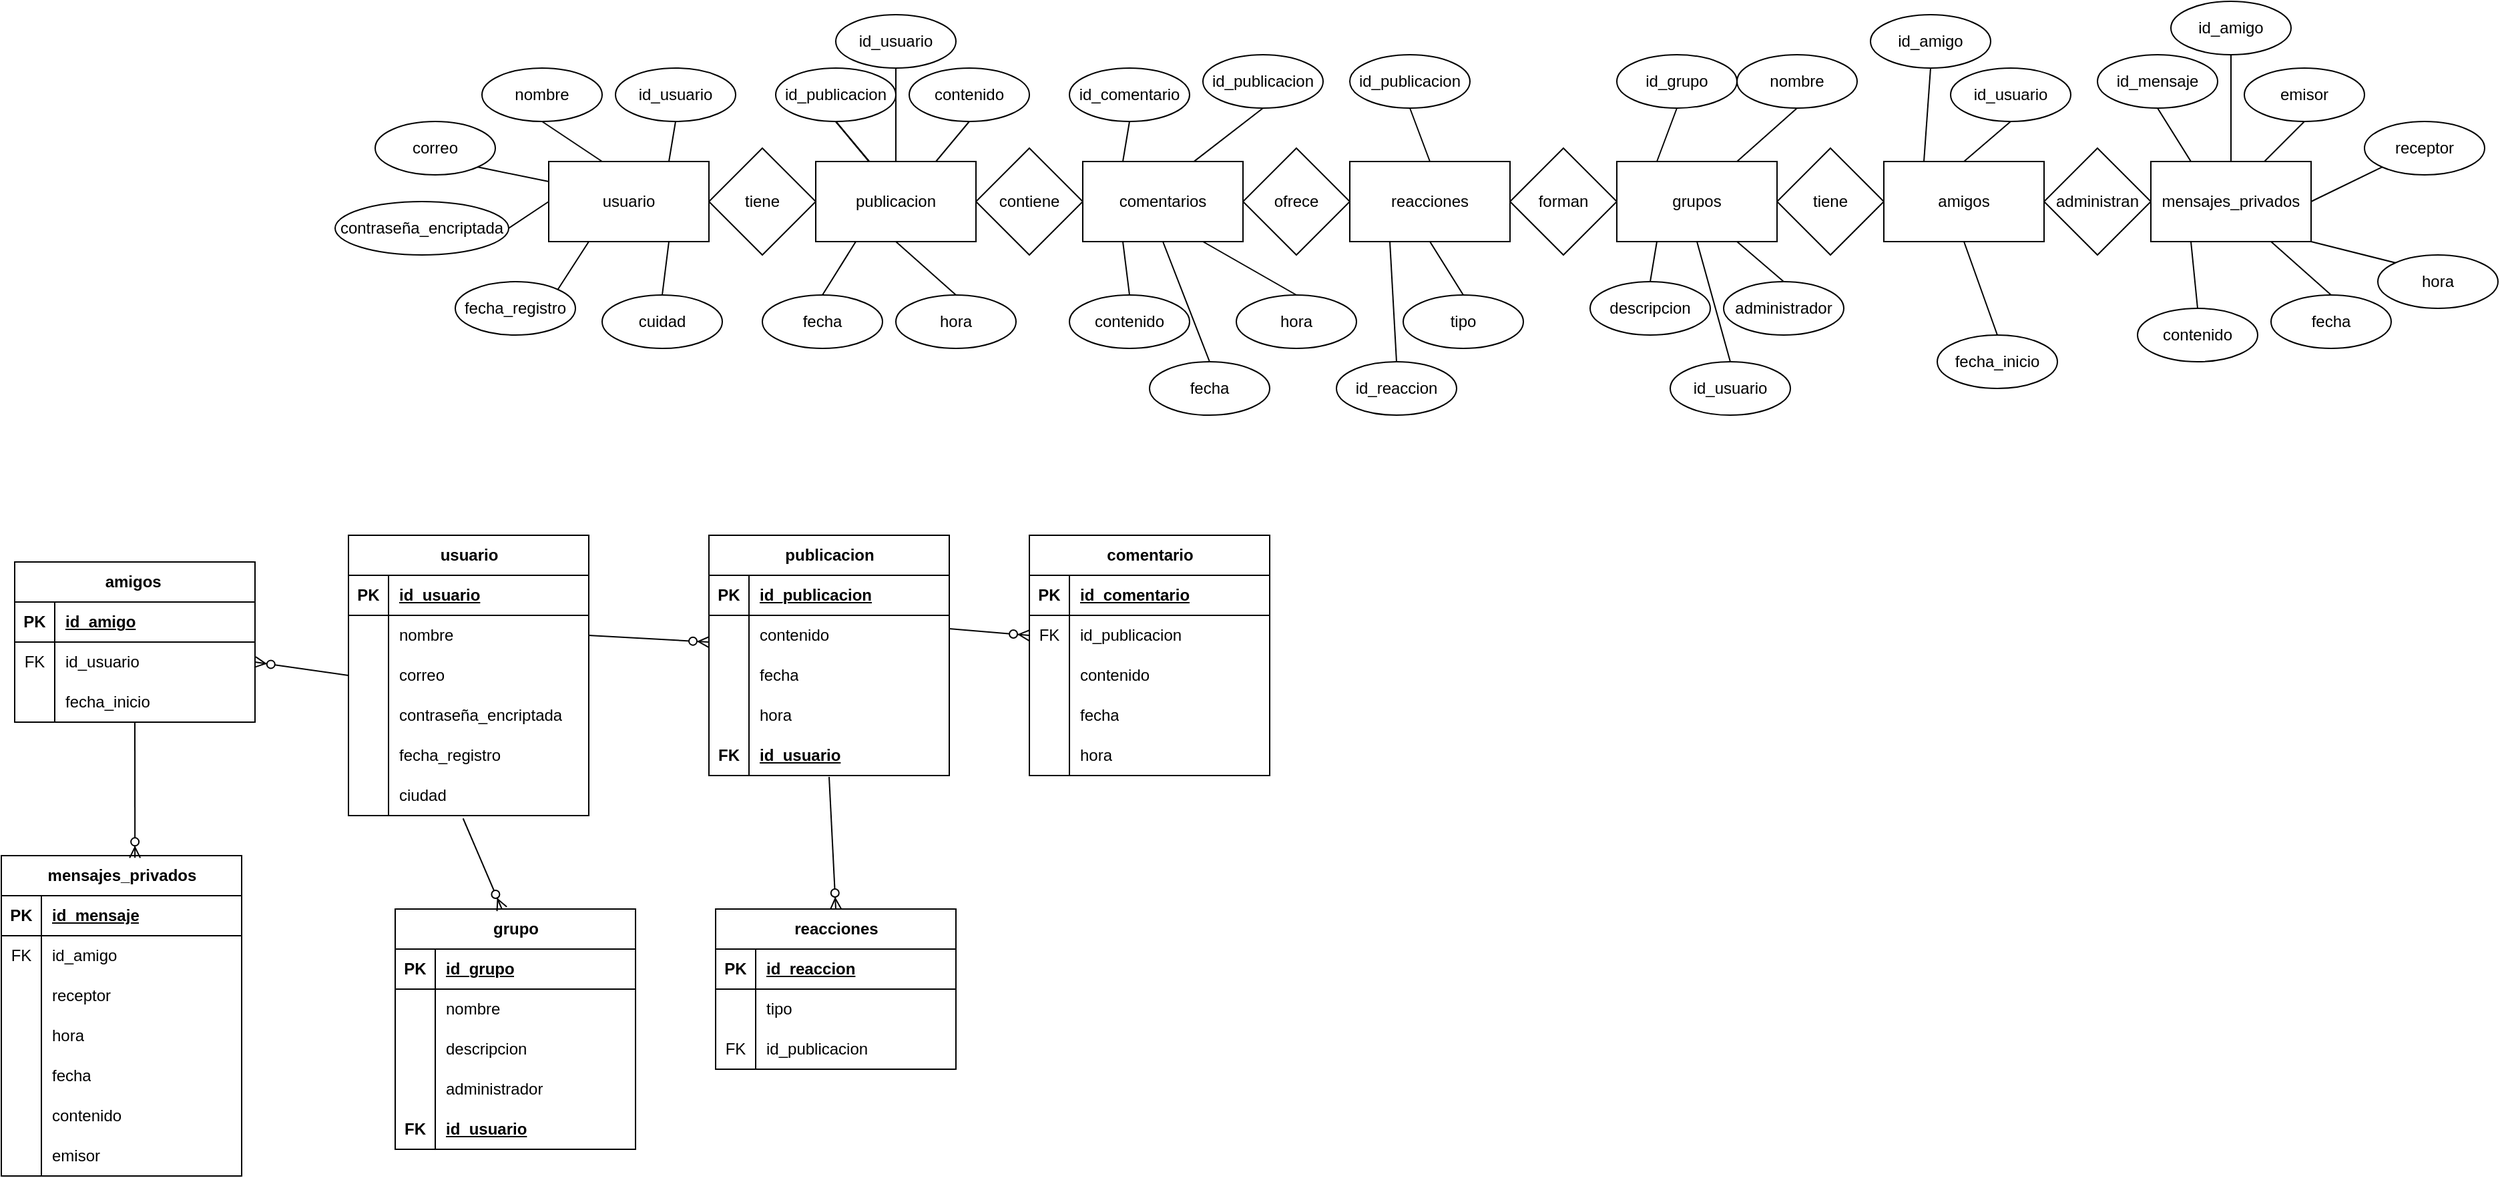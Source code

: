 <mxfile version="28.2.5">
  <diagram name="Página-1" id="82NSCKrSfsWrpjyVfUXN">
    <mxGraphModel grid="1" page="1" gridSize="10" guides="1" tooltips="1" connect="1" arrows="1" fold="1" pageScale="1" pageWidth="827" pageHeight="1169" math="0" shadow="0">
      <root>
        <mxCell id="0" />
        <mxCell id="1" parent="0" />
        <mxCell id="TZQ7VLPKuCNrOfHp88ut-1" value="usuario" style="rounded=0;whiteSpace=wrap;html=1;" vertex="1" parent="1">
          <mxGeometry x="40" y="40" width="120" height="60" as="geometry" />
        </mxCell>
        <mxCell id="TZQ7VLPKuCNrOfHp88ut-2" value="publicacion" style="rounded=0;whiteSpace=wrap;html=1;" vertex="1" parent="1">
          <mxGeometry x="240" y="40" width="120" height="60" as="geometry" />
        </mxCell>
        <mxCell id="TZQ7VLPKuCNrOfHp88ut-3" value="tiene" style="rhombus;whiteSpace=wrap;html=1;" vertex="1" parent="1">
          <mxGeometry x="160" y="30" width="80" height="80" as="geometry" />
        </mxCell>
        <mxCell id="GAM9hKYMD6gtO7ZFLS8n-1" value="contiene" style="rhombus;whiteSpace=wrap;html=1;" vertex="1" parent="1">
          <mxGeometry x="360" y="30" width="80" height="80" as="geometry" />
        </mxCell>
        <mxCell id="GAM9hKYMD6gtO7ZFLS8n-2" value="comentarios" style="rounded=0;whiteSpace=wrap;html=1;" vertex="1" parent="1">
          <mxGeometry x="440" y="40" width="120" height="60" as="geometry" />
        </mxCell>
        <mxCell id="GAM9hKYMD6gtO7ZFLS8n-3" value="reacciones" style="rounded=0;whiteSpace=wrap;html=1;" vertex="1" parent="1">
          <mxGeometry x="640" y="40" width="120" height="60" as="geometry" />
        </mxCell>
        <mxCell id="GAM9hKYMD6gtO7ZFLS8n-4" value="ofrece" style="rhombus;whiteSpace=wrap;html=1;" vertex="1" parent="1">
          <mxGeometry x="560" y="30" width="80" height="80" as="geometry" />
        </mxCell>
        <mxCell id="GAM9hKYMD6gtO7ZFLS8n-5" value="forman" style="rhombus;whiteSpace=wrap;html=1;" vertex="1" parent="1">
          <mxGeometry x="760" y="30" width="80" height="80" as="geometry" />
        </mxCell>
        <mxCell id="GAM9hKYMD6gtO7ZFLS8n-6" value="grupos" style="rounded=0;whiteSpace=wrap;html=1;" vertex="1" parent="1">
          <mxGeometry x="840" y="40" width="120" height="60" as="geometry" />
        </mxCell>
        <mxCell id="GAM9hKYMD6gtO7ZFLS8n-7" value="tiene" style="rhombus;whiteSpace=wrap;html=1;" vertex="1" parent="1">
          <mxGeometry x="960" y="30" width="80" height="80" as="geometry" />
        </mxCell>
        <mxCell id="GAM9hKYMD6gtO7ZFLS8n-8" value="amigos" style="rounded=0;whiteSpace=wrap;html=1;" vertex="1" parent="1">
          <mxGeometry x="1040" y="40" width="120" height="60" as="geometry" />
        </mxCell>
        <mxCell id="GAM9hKYMD6gtO7ZFLS8n-9" value="administran" style="rhombus;whiteSpace=wrap;html=1;" vertex="1" parent="1">
          <mxGeometry x="1160" y="30" width="80" height="80" as="geometry" />
        </mxCell>
        <mxCell id="GAM9hKYMD6gtO7ZFLS8n-10" value="mensajes_privados" style="rounded=0;whiteSpace=wrap;html=1;" vertex="1" parent="1">
          <mxGeometry x="1240" y="40" width="120" height="60" as="geometry" />
        </mxCell>
        <mxCell id="GAM9hKYMD6gtO7ZFLS8n-11" value="correo" style="ellipse;whiteSpace=wrap;html=1;" vertex="1" parent="1">
          <mxGeometry x="-90" y="10" width="90" height="40" as="geometry" />
        </mxCell>
        <mxCell id="GAM9hKYMD6gtO7ZFLS8n-12" value="contraseña_encriptada" style="ellipse;whiteSpace=wrap;html=1;" vertex="1" parent="1">
          <mxGeometry x="-120" y="70" width="130" height="40" as="geometry" />
        </mxCell>
        <mxCell id="GAM9hKYMD6gtO7ZFLS8n-13" value="fecha_registro" style="ellipse;whiteSpace=wrap;html=1;" vertex="1" parent="1">
          <mxGeometry x="-30" y="130" width="90" height="40" as="geometry" />
        </mxCell>
        <mxCell id="GAM9hKYMD6gtO7ZFLS8n-14" value="cuidad" style="ellipse;whiteSpace=wrap;html=1;" vertex="1" parent="1">
          <mxGeometry x="80" y="140" width="90" height="40" as="geometry" />
        </mxCell>
        <mxCell id="GAM9hKYMD6gtO7ZFLS8n-15" value="nombre" style="ellipse;whiteSpace=wrap;html=1;" vertex="1" parent="1">
          <mxGeometry x="-10" y="-30" width="90" height="40" as="geometry" />
        </mxCell>
        <mxCell id="GAM9hKYMD6gtO7ZFLS8n-16" value="id_usuario" style="ellipse;whiteSpace=wrap;html=1;" vertex="1" parent="1">
          <mxGeometry x="90" y="-30" width="90" height="40" as="geometry" />
        </mxCell>
        <mxCell id="GAM9hKYMD6gtO7ZFLS8n-19" value="" style="endArrow=none;html=1;rounded=0;exitX=0.75;exitY=0;exitDx=0;exitDy=0;" edge="1" parent="1" source="TZQ7VLPKuCNrOfHp88ut-1">
          <mxGeometry width="50" height="50" relative="1" as="geometry">
            <mxPoint x="115" y="50" as="sourcePoint" />
            <mxPoint x="135" y="10" as="targetPoint" />
          </mxGeometry>
        </mxCell>
        <mxCell id="GAM9hKYMD6gtO7ZFLS8n-20" value="" style="endArrow=none;html=1;rounded=0;exitX=0.75;exitY=0;exitDx=0;exitDy=0;entryX=0.5;entryY=1;entryDx=0;entryDy=0;" edge="1" parent="1" target="GAM9hKYMD6gtO7ZFLS8n-15">
          <mxGeometry width="50" height="50" relative="1" as="geometry">
            <mxPoint x="80" y="40" as="sourcePoint" />
            <mxPoint x="85" y="10" as="targetPoint" />
          </mxGeometry>
        </mxCell>
        <mxCell id="GAM9hKYMD6gtO7ZFLS8n-21" value="" style="endArrow=none;html=1;rounded=0;exitX=0;exitY=0.25;exitDx=0;exitDy=0;entryX=1;entryY=1;entryDx=0;entryDy=0;" edge="1" parent="1" source="TZQ7VLPKuCNrOfHp88ut-1" target="GAM9hKYMD6gtO7ZFLS8n-11">
          <mxGeometry width="50" height="50" relative="1" as="geometry">
            <mxPoint x="10" y="80" as="sourcePoint" />
            <mxPoint x="15" y="50" as="targetPoint" />
          </mxGeometry>
        </mxCell>
        <mxCell id="GAM9hKYMD6gtO7ZFLS8n-22" value="" style="endArrow=none;html=1;rounded=0;exitX=1;exitY=0.5;exitDx=0;exitDy=0;entryX=0;entryY=0.5;entryDx=0;entryDy=0;" edge="1" parent="1" source="GAM9hKYMD6gtO7ZFLS8n-12" target="TZQ7VLPKuCNrOfHp88ut-1">
          <mxGeometry width="50" height="50" relative="1" as="geometry">
            <mxPoint x="20" y="100" as="sourcePoint" />
            <mxPoint x="25" y="70" as="targetPoint" />
          </mxGeometry>
        </mxCell>
        <mxCell id="GAM9hKYMD6gtO7ZFLS8n-23" value="" style="endArrow=none;html=1;rounded=0;exitX=1;exitY=0;exitDx=0;exitDy=0;entryX=0.25;entryY=1;entryDx=0;entryDy=0;" edge="1" parent="1" source="GAM9hKYMD6gtO7ZFLS8n-13" target="TZQ7VLPKuCNrOfHp88ut-1">
          <mxGeometry width="50" height="50" relative="1" as="geometry">
            <mxPoint x="50" y="150" as="sourcePoint" />
            <mxPoint x="55" y="120" as="targetPoint" />
          </mxGeometry>
        </mxCell>
        <mxCell id="GAM9hKYMD6gtO7ZFLS8n-24" value="" style="endArrow=none;html=1;rounded=0;exitX=0.5;exitY=0;exitDx=0;exitDy=0;entryX=0.75;entryY=1;entryDx=0;entryDy=0;" edge="1" parent="1" source="GAM9hKYMD6gtO7ZFLS8n-14" target="TZQ7VLPKuCNrOfHp88ut-1">
          <mxGeometry width="50" height="50" relative="1" as="geometry">
            <mxPoint x="90" y="140" as="sourcePoint" />
            <mxPoint x="95" y="110" as="targetPoint" />
          </mxGeometry>
        </mxCell>
        <mxCell id="GAM9hKYMD6gtO7ZFLS8n-25" value="id_publicacion" style="ellipse;whiteSpace=wrap;html=1;" vertex="1" parent="1">
          <mxGeometry x="210" y="-30" width="90" height="40" as="geometry" />
        </mxCell>
        <mxCell id="GAM9hKYMD6gtO7ZFLS8n-27" value="contenido" style="ellipse;whiteSpace=wrap;html=1;" vertex="1" parent="1">
          <mxGeometry x="310" y="-30" width="90" height="40" as="geometry" />
        </mxCell>
        <mxCell id="GAM9hKYMD6gtO7ZFLS8n-28" value="fecha" style="ellipse;whiteSpace=wrap;html=1;" vertex="1" parent="1">
          <mxGeometry x="200" y="140" width="90" height="40" as="geometry" />
        </mxCell>
        <mxCell id="GAM9hKYMD6gtO7ZFLS8n-29" value="hora" style="ellipse;whiteSpace=wrap;html=1;" vertex="1" parent="1">
          <mxGeometry x="300" y="140" width="90" height="40" as="geometry" />
        </mxCell>
        <mxCell id="GAM9hKYMD6gtO7ZFLS8n-31" value="" style="endArrow=none;html=1;rounded=0;exitX=0.75;exitY=0;exitDx=0;exitDy=0;entryX=0.5;entryY=1;entryDx=0;entryDy=0;" edge="1" parent="1" target="GAM9hKYMD6gtO7ZFLS8n-25">
          <mxGeometry width="50" height="50" relative="1" as="geometry">
            <mxPoint x="280" y="40" as="sourcePoint" />
            <mxPoint x="285" y="10" as="targetPoint" />
          </mxGeometry>
        </mxCell>
        <mxCell id="GAM9hKYMD6gtO7ZFLS8n-33" value="" style="endArrow=none;html=1;rounded=0;exitX=0.75;exitY=0;exitDx=0;exitDy=0;entryX=0.5;entryY=1;entryDx=0;entryDy=0;" edge="1" parent="1" source="TZQ7VLPKuCNrOfHp88ut-2" target="GAM9hKYMD6gtO7ZFLS8n-27">
          <mxGeometry width="50" height="50" relative="1" as="geometry">
            <mxPoint x="330" y="50" as="sourcePoint" />
            <mxPoint x="335" y="20" as="targetPoint" />
          </mxGeometry>
        </mxCell>
        <mxCell id="GAM9hKYMD6gtO7ZFLS8n-34" value="" style="endArrow=none;html=1;rounded=0;exitX=0.5;exitY=0;exitDx=0;exitDy=0;entryX=0.25;entryY=1;entryDx=0;entryDy=0;" edge="1" parent="1" source="GAM9hKYMD6gtO7ZFLS8n-28" target="TZQ7VLPKuCNrOfHp88ut-2">
          <mxGeometry width="50" height="50" relative="1" as="geometry">
            <mxPoint x="310" y="160" as="sourcePoint" />
            <mxPoint x="315" y="130" as="targetPoint" />
          </mxGeometry>
        </mxCell>
        <mxCell id="GAM9hKYMD6gtO7ZFLS8n-35" value="" style="endArrow=none;html=1;rounded=0;exitX=0.5;exitY=0;exitDx=0;exitDy=0;entryX=0.5;entryY=1;entryDx=0;entryDy=0;" edge="1" parent="1" source="GAM9hKYMD6gtO7ZFLS8n-29" target="TZQ7VLPKuCNrOfHp88ut-2">
          <mxGeometry width="50" height="50" relative="1" as="geometry">
            <mxPoint x="280" y="150" as="sourcePoint" />
            <mxPoint x="285" y="120" as="targetPoint" />
          </mxGeometry>
        </mxCell>
        <mxCell id="GAM9hKYMD6gtO7ZFLS8n-37" value="id_comentario" style="ellipse;whiteSpace=wrap;html=1;" vertex="1" parent="1">
          <mxGeometry x="430" y="-30" width="90" height="40" as="geometry" />
        </mxCell>
        <mxCell id="GAM9hKYMD6gtO7ZFLS8n-38" value="id_publicacion" style="ellipse;whiteSpace=wrap;html=1;" vertex="1" parent="1">
          <mxGeometry x="530" y="-40" width="90" height="40" as="geometry" />
        </mxCell>
        <mxCell id="GAM9hKYMD6gtO7ZFLS8n-40" value="contenido" style="ellipse;whiteSpace=wrap;html=1;" vertex="1" parent="1">
          <mxGeometry x="430" y="140" width="90" height="40" as="geometry" />
        </mxCell>
        <mxCell id="GAM9hKYMD6gtO7ZFLS8n-41" value="hora" style="ellipse;whiteSpace=wrap;html=1;" vertex="1" parent="1">
          <mxGeometry x="555" y="140" width="90" height="40" as="geometry" />
        </mxCell>
        <mxCell id="GAM9hKYMD6gtO7ZFLS8n-42" value="fecha" style="ellipse;whiteSpace=wrap;html=1;" vertex="1" parent="1">
          <mxGeometry x="490" y="190" width="90" height="40" as="geometry" />
        </mxCell>
        <mxCell id="GAM9hKYMD6gtO7ZFLS8n-43" value="" style="endArrow=none;html=1;rounded=0;exitX=0.25;exitY=0;exitDx=0;exitDy=0;entryX=0.5;entryY=1;entryDx=0;entryDy=0;" edge="1" parent="1" source="GAM9hKYMD6gtO7ZFLS8n-2" target="GAM9hKYMD6gtO7ZFLS8n-37">
          <mxGeometry width="50" height="50" relative="1" as="geometry">
            <mxPoint x="515" y="40" as="sourcePoint" />
            <mxPoint x="490" y="10" as="targetPoint" />
          </mxGeometry>
        </mxCell>
        <mxCell id="GAM9hKYMD6gtO7ZFLS8n-44" value="" style="endArrow=none;html=1;rounded=0;exitX=0.692;exitY=0.003;exitDx=0;exitDy=0;entryX=0.5;entryY=1;entryDx=0;entryDy=0;exitPerimeter=0;" edge="1" parent="1" source="GAM9hKYMD6gtO7ZFLS8n-2" target="GAM9hKYMD6gtO7ZFLS8n-38">
          <mxGeometry width="50" height="50" relative="1" as="geometry">
            <mxPoint x="545" y="30" as="sourcePoint" />
            <mxPoint x="520" as="targetPoint" />
          </mxGeometry>
        </mxCell>
        <mxCell id="GAM9hKYMD6gtO7ZFLS8n-46" value="" style="endArrow=none;html=1;rounded=0;exitX=0.5;exitY=0;exitDx=0;exitDy=0;entryX=0.75;entryY=1;entryDx=0;entryDy=0;" edge="1" parent="1" source="GAM9hKYMD6gtO7ZFLS8n-41" target="GAM9hKYMD6gtO7ZFLS8n-2">
          <mxGeometry width="50" height="50" relative="1" as="geometry">
            <mxPoint x="565" y="150" as="sourcePoint" />
            <mxPoint x="540" y="120" as="targetPoint" />
          </mxGeometry>
        </mxCell>
        <mxCell id="GAM9hKYMD6gtO7ZFLS8n-47" value="" style="endArrow=none;html=1;rounded=0;exitX=0.5;exitY=0;exitDx=0;exitDy=0;entryX=0.5;entryY=1;entryDx=0;entryDy=0;" edge="1" parent="1" source="GAM9hKYMD6gtO7ZFLS8n-42" target="GAM9hKYMD6gtO7ZFLS8n-2">
          <mxGeometry width="50" height="50" relative="1" as="geometry">
            <mxPoint x="565" y="150" as="sourcePoint" />
            <mxPoint x="540" y="120" as="targetPoint" />
          </mxGeometry>
        </mxCell>
        <mxCell id="GAM9hKYMD6gtO7ZFLS8n-48" value="" style="endArrow=none;html=1;rounded=0;exitX=0.5;exitY=0;exitDx=0;exitDy=0;entryX=0.25;entryY=1;entryDx=0;entryDy=0;" edge="1" parent="1" source="GAM9hKYMD6gtO7ZFLS8n-40" target="GAM9hKYMD6gtO7ZFLS8n-2">
          <mxGeometry width="50" height="50" relative="1" as="geometry">
            <mxPoint x="485" y="160" as="sourcePoint" />
            <mxPoint x="460" y="130" as="targetPoint" />
          </mxGeometry>
        </mxCell>
        <mxCell id="GAM9hKYMD6gtO7ZFLS8n-50" value="id_publicacion" style="ellipse;whiteSpace=wrap;html=1;" vertex="1" parent="1">
          <mxGeometry x="640" y="-40" width="90" height="40" as="geometry" />
        </mxCell>
        <mxCell id="GAM9hKYMD6gtO7ZFLS8n-52" value="tipo" style="ellipse;whiteSpace=wrap;html=1;" vertex="1" parent="1">
          <mxGeometry x="680" y="140" width="90" height="40" as="geometry" />
        </mxCell>
        <mxCell id="GAM9hKYMD6gtO7ZFLS8n-54" value="" style="endArrow=none;html=1;rounded=0;exitX=0.5;exitY=0;exitDx=0;exitDy=0;entryX=0.5;entryY=1;entryDx=0;entryDy=0;" edge="1" parent="1" source="GAM9hKYMD6gtO7ZFLS8n-3" target="GAM9hKYMD6gtO7ZFLS8n-50">
          <mxGeometry width="50" height="50" relative="1" as="geometry">
            <mxPoint x="700" y="60" as="sourcePoint" />
            <mxPoint x="725" y="20" as="targetPoint" />
          </mxGeometry>
        </mxCell>
        <mxCell id="GAM9hKYMD6gtO7ZFLS8n-56" value="" style="endArrow=none;html=1;rounded=0;exitX=0.5;exitY=0;exitDx=0;exitDy=0;entryX=0.5;entryY=1;entryDx=0;entryDy=0;" edge="1" parent="1" source="GAM9hKYMD6gtO7ZFLS8n-52" target="GAM9hKYMD6gtO7ZFLS8n-3">
          <mxGeometry width="50" height="50" relative="1" as="geometry">
            <mxPoint x="730" y="150" as="sourcePoint" />
            <mxPoint x="755" y="110" as="targetPoint" />
          </mxGeometry>
        </mxCell>
        <mxCell id="GAM9hKYMD6gtO7ZFLS8n-57" value="" style="endArrow=none;html=1;rounded=0;exitX=0.75;exitY=0;exitDx=0;exitDy=0;entryX=0.5;entryY=1;entryDx=0;entryDy=0;" edge="1" parent="1">
          <mxGeometry width="50" height="50" relative="1" as="geometry">
            <mxPoint x="280" y="40" as="sourcePoint" />
            <mxPoint x="255" y="10" as="targetPoint" />
          </mxGeometry>
        </mxCell>
        <mxCell id="GAM9hKYMD6gtO7ZFLS8n-59" value="" style="endArrow=none;html=1;rounded=0;exitX=0.75;exitY=0;exitDx=0;exitDy=0;entryX=0.5;entryY=1;entryDx=0;entryDy=0;" edge="1" parent="1">
          <mxGeometry width="50" height="50" relative="1" as="geometry">
            <mxPoint x="280" y="40" as="sourcePoint" />
            <mxPoint x="255" y="10" as="targetPoint" />
          </mxGeometry>
        </mxCell>
        <mxCell id="GAM9hKYMD6gtO7ZFLS8n-60" value="id_grupo" style="ellipse;whiteSpace=wrap;html=1;" vertex="1" parent="1">
          <mxGeometry x="840" y="-40" width="90" height="40" as="geometry" />
        </mxCell>
        <mxCell id="GAM9hKYMD6gtO7ZFLS8n-61" value="nombre" style="ellipse;whiteSpace=wrap;html=1;" vertex="1" parent="1">
          <mxGeometry x="930" y="-40" width="90" height="40" as="geometry" />
        </mxCell>
        <mxCell id="GAM9hKYMD6gtO7ZFLS8n-62" value="descripcion" style="ellipse;whiteSpace=wrap;html=1;" vertex="1" parent="1">
          <mxGeometry x="820" y="130" width="90" height="40" as="geometry" />
        </mxCell>
        <mxCell id="GAM9hKYMD6gtO7ZFLS8n-63" value="administrador" style="ellipse;whiteSpace=wrap;html=1;" vertex="1" parent="1">
          <mxGeometry x="920" y="130" width="90" height="40" as="geometry" />
        </mxCell>
        <mxCell id="GAM9hKYMD6gtO7ZFLS8n-64" value="" style="endArrow=none;html=1;rounded=0;exitX=0.25;exitY=0;exitDx=0;exitDy=0;entryX=0.5;entryY=1;entryDx=0;entryDy=0;" edge="1" parent="1" source="GAM9hKYMD6gtO7ZFLS8n-6" target="GAM9hKYMD6gtO7ZFLS8n-60">
          <mxGeometry width="50" height="50" relative="1" as="geometry">
            <mxPoint x="925" y="50" as="sourcePoint" />
            <mxPoint x="900" y="10" as="targetPoint" />
          </mxGeometry>
        </mxCell>
        <mxCell id="GAM9hKYMD6gtO7ZFLS8n-65" value="" style="endArrow=none;html=1;rounded=0;exitX=0.75;exitY=0;exitDx=0;exitDy=0;entryX=0.5;entryY=1;entryDx=0;entryDy=0;" edge="1" parent="1" source="GAM9hKYMD6gtO7ZFLS8n-6" target="GAM9hKYMD6gtO7ZFLS8n-61">
          <mxGeometry width="50" height="50" relative="1" as="geometry">
            <mxPoint x="945" y="50" as="sourcePoint" />
            <mxPoint x="920" y="10" as="targetPoint" />
          </mxGeometry>
        </mxCell>
        <mxCell id="GAM9hKYMD6gtO7ZFLS8n-66" value="" style="endArrow=none;html=1;rounded=0;exitX=0.5;exitY=0;exitDx=0;exitDy=0;entryX=0.25;entryY=1;entryDx=0;entryDy=0;" edge="1" parent="1" source="GAM9hKYMD6gtO7ZFLS8n-62" target="GAM9hKYMD6gtO7ZFLS8n-6">
          <mxGeometry width="50" height="50" relative="1" as="geometry">
            <mxPoint x="895" y="150" as="sourcePoint" />
            <mxPoint x="870" y="110" as="targetPoint" />
          </mxGeometry>
        </mxCell>
        <mxCell id="GAM9hKYMD6gtO7ZFLS8n-67" value="" style="endArrow=none;html=1;rounded=0;exitX=0.5;exitY=0;exitDx=0;exitDy=0;entryX=0.75;entryY=1;entryDx=0;entryDy=0;" edge="1" parent="1" source="GAM9hKYMD6gtO7ZFLS8n-63" target="GAM9hKYMD6gtO7ZFLS8n-6">
          <mxGeometry width="50" height="50" relative="1" as="geometry">
            <mxPoint x="955" y="150" as="sourcePoint" />
            <mxPoint x="930" y="110" as="targetPoint" />
          </mxGeometry>
        </mxCell>
        <mxCell id="GAM9hKYMD6gtO7ZFLS8n-68" value="" style="endArrow=none;html=1;rounded=0;exitX=0.25;exitY=0;exitDx=0;exitDy=0;entryX=0.5;entryY=1;entryDx=0;entryDy=0;" edge="1" parent="1" source="GAM9hKYMD6gtO7ZFLS8n-10" target="GAM9hKYMD6gtO7ZFLS8n-69">
          <mxGeometry width="50" height="50" relative="1" as="geometry">
            <mxPoint x="1265" y="30" as="sourcePoint" />
            <mxPoint x="1240" y="-10" as="targetPoint" />
          </mxGeometry>
        </mxCell>
        <mxCell id="GAM9hKYMD6gtO7ZFLS8n-69" value="id_mensaje" style="ellipse;whiteSpace=wrap;html=1;" vertex="1" parent="1">
          <mxGeometry x="1200" y="-40" width="90" height="40" as="geometry" />
        </mxCell>
        <mxCell id="GAM9hKYMD6gtO7ZFLS8n-70" value="emisor" style="ellipse;whiteSpace=wrap;html=1;" vertex="1" parent="1">
          <mxGeometry x="1310" y="-30" width="90" height="40" as="geometry" />
        </mxCell>
        <mxCell id="GAM9hKYMD6gtO7ZFLS8n-71" value="receptor" style="ellipse;whiteSpace=wrap;html=1;" vertex="1" parent="1">
          <mxGeometry x="1400" y="10" width="90" height="40" as="geometry" />
        </mxCell>
        <mxCell id="GAM9hKYMD6gtO7ZFLS8n-72" value="contenido" style="ellipse;whiteSpace=wrap;html=1;" vertex="1" parent="1">
          <mxGeometry x="1230" y="150" width="90" height="40" as="geometry" />
        </mxCell>
        <mxCell id="GAM9hKYMD6gtO7ZFLS8n-73" value="fecha" style="ellipse;whiteSpace=wrap;html=1;" vertex="1" parent="1">
          <mxGeometry x="1330" y="140" width="90" height="40" as="geometry" />
        </mxCell>
        <mxCell id="GAM9hKYMD6gtO7ZFLS8n-74" value="hora" style="ellipse;whiteSpace=wrap;html=1;" vertex="1" parent="1">
          <mxGeometry x="1410" y="110" width="90" height="40" as="geometry" />
        </mxCell>
        <mxCell id="GAM9hKYMD6gtO7ZFLS8n-75" value="" style="endArrow=none;html=1;rounded=0;exitX=0.25;exitY=0;exitDx=0;exitDy=0;entryX=0.5;entryY=1;entryDx=0;entryDy=0;" edge="1" parent="1" target="GAM9hKYMD6gtO7ZFLS8n-70">
          <mxGeometry width="50" height="50" relative="1" as="geometry">
            <mxPoint x="1325" y="40" as="sourcePoint" />
            <mxPoint x="1300" as="targetPoint" />
          </mxGeometry>
        </mxCell>
        <mxCell id="GAM9hKYMD6gtO7ZFLS8n-76" value="" style="endArrow=none;html=1;rounded=0;exitX=1;exitY=0.5;exitDx=0;exitDy=0;entryX=0;entryY=1;entryDx=0;entryDy=0;" edge="1" parent="1" source="GAM9hKYMD6gtO7ZFLS8n-10" target="GAM9hKYMD6gtO7ZFLS8n-71">
          <mxGeometry width="50" height="50" relative="1" as="geometry">
            <mxPoint x="1405" y="110" as="sourcePoint" />
            <mxPoint x="1380" y="70" as="targetPoint" />
          </mxGeometry>
        </mxCell>
        <mxCell id="GAM9hKYMD6gtO7ZFLS8n-77" value="" style="endArrow=none;html=1;rounded=0;exitX=0;exitY=0;exitDx=0;exitDy=0;entryX=1;entryY=1;entryDx=0;entryDy=0;" edge="1" parent="1" source="GAM9hKYMD6gtO7ZFLS8n-74" target="GAM9hKYMD6gtO7ZFLS8n-10">
          <mxGeometry width="50" height="50" relative="1" as="geometry">
            <mxPoint x="1405" y="140" as="sourcePoint" />
            <mxPoint x="1380" y="100" as="targetPoint" />
          </mxGeometry>
        </mxCell>
        <mxCell id="GAM9hKYMD6gtO7ZFLS8n-78" value="" style="endArrow=none;html=1;rounded=0;exitX=0.5;exitY=0;exitDx=0;exitDy=0;entryX=0.75;entryY=1;entryDx=0;entryDy=0;" edge="1" parent="1" source="GAM9hKYMD6gtO7ZFLS8n-73" target="GAM9hKYMD6gtO7ZFLS8n-10">
          <mxGeometry width="50" height="50" relative="1" as="geometry">
            <mxPoint x="1355" y="150" as="sourcePoint" />
            <mxPoint x="1330" y="110" as="targetPoint" />
          </mxGeometry>
        </mxCell>
        <mxCell id="GAM9hKYMD6gtO7ZFLS8n-79" value="" style="endArrow=none;html=1;rounded=0;exitX=0.5;exitY=0;exitDx=0;exitDy=0;entryX=0.25;entryY=1;entryDx=0;entryDy=0;" edge="1" parent="1" source="GAM9hKYMD6gtO7ZFLS8n-72" target="GAM9hKYMD6gtO7ZFLS8n-10">
          <mxGeometry width="50" height="50" relative="1" as="geometry">
            <mxPoint x="1325" y="170" as="sourcePoint" />
            <mxPoint x="1300" y="130" as="targetPoint" />
          </mxGeometry>
        </mxCell>
        <mxCell id="bKEqqYiVh34lEx9WqBeZ-3" value="usuario" style="shape=table;startSize=30;container=1;collapsible=1;childLayout=tableLayout;fixedRows=1;rowLines=0;fontStyle=1;align=center;resizeLast=1;html=1;" vertex="1" parent="1">
          <mxGeometry x="-110" y="320" width="180" height="210" as="geometry" />
        </mxCell>
        <mxCell id="bKEqqYiVh34lEx9WqBeZ-4" value="" style="shape=tableRow;horizontal=0;startSize=0;swimlaneHead=0;swimlaneBody=0;fillColor=none;collapsible=0;dropTarget=0;points=[[0,0.5],[1,0.5]];portConstraint=eastwest;top=0;left=0;right=0;bottom=1;" vertex="1" parent="bKEqqYiVh34lEx9WqBeZ-3">
          <mxGeometry y="30" width="180" height="30" as="geometry" />
        </mxCell>
        <mxCell id="bKEqqYiVh34lEx9WqBeZ-5" value="PK" style="shape=partialRectangle;connectable=0;fillColor=none;top=0;left=0;bottom=0;right=0;fontStyle=1;overflow=hidden;whiteSpace=wrap;html=1;" vertex="1" parent="bKEqqYiVh34lEx9WqBeZ-4">
          <mxGeometry width="30" height="30" as="geometry">
            <mxRectangle width="30" height="30" as="alternateBounds" />
          </mxGeometry>
        </mxCell>
        <mxCell id="bKEqqYiVh34lEx9WqBeZ-6" value="id_usuario" style="shape=partialRectangle;connectable=0;fillColor=none;top=0;left=0;bottom=0;right=0;align=left;spacingLeft=6;fontStyle=5;overflow=hidden;whiteSpace=wrap;html=1;" vertex="1" parent="bKEqqYiVh34lEx9WqBeZ-4">
          <mxGeometry x="30" width="150" height="30" as="geometry">
            <mxRectangle width="150" height="30" as="alternateBounds" />
          </mxGeometry>
        </mxCell>
        <mxCell id="bKEqqYiVh34lEx9WqBeZ-7" value="" style="shape=tableRow;horizontal=0;startSize=0;swimlaneHead=0;swimlaneBody=0;fillColor=none;collapsible=0;dropTarget=0;points=[[0,0.5],[1,0.5]];portConstraint=eastwest;top=0;left=0;right=0;bottom=0;" vertex="1" parent="bKEqqYiVh34lEx9WqBeZ-3">
          <mxGeometry y="60" width="180" height="30" as="geometry" />
        </mxCell>
        <mxCell id="bKEqqYiVh34lEx9WqBeZ-8" value="" style="shape=partialRectangle;connectable=0;fillColor=none;top=0;left=0;bottom=0;right=0;editable=1;overflow=hidden;whiteSpace=wrap;html=1;" vertex="1" parent="bKEqqYiVh34lEx9WqBeZ-7">
          <mxGeometry width="30" height="30" as="geometry">
            <mxRectangle width="30" height="30" as="alternateBounds" />
          </mxGeometry>
        </mxCell>
        <mxCell id="bKEqqYiVh34lEx9WqBeZ-9" value="nombre" style="shape=partialRectangle;connectable=0;fillColor=none;top=0;left=0;bottom=0;right=0;align=left;spacingLeft=6;overflow=hidden;whiteSpace=wrap;html=1;" vertex="1" parent="bKEqqYiVh34lEx9WqBeZ-7">
          <mxGeometry x="30" width="150" height="30" as="geometry">
            <mxRectangle width="150" height="30" as="alternateBounds" />
          </mxGeometry>
        </mxCell>
        <mxCell id="bKEqqYiVh34lEx9WqBeZ-10" value="" style="shape=tableRow;horizontal=0;startSize=0;swimlaneHead=0;swimlaneBody=0;fillColor=none;collapsible=0;dropTarget=0;points=[[0,0.5],[1,0.5]];portConstraint=eastwest;top=0;left=0;right=0;bottom=0;" vertex="1" parent="bKEqqYiVh34lEx9WqBeZ-3">
          <mxGeometry y="90" width="180" height="30" as="geometry" />
        </mxCell>
        <mxCell id="bKEqqYiVh34lEx9WqBeZ-11" value="" style="shape=partialRectangle;connectable=0;fillColor=none;top=0;left=0;bottom=0;right=0;editable=1;overflow=hidden;whiteSpace=wrap;html=1;" vertex="1" parent="bKEqqYiVh34lEx9WqBeZ-10">
          <mxGeometry width="30" height="30" as="geometry">
            <mxRectangle width="30" height="30" as="alternateBounds" />
          </mxGeometry>
        </mxCell>
        <mxCell id="bKEqqYiVh34lEx9WqBeZ-12" value="correo" style="shape=partialRectangle;connectable=0;fillColor=none;top=0;left=0;bottom=0;right=0;align=left;spacingLeft=6;overflow=hidden;whiteSpace=wrap;html=1;" vertex="1" parent="bKEqqYiVh34lEx9WqBeZ-10">
          <mxGeometry x="30" width="150" height="30" as="geometry">
            <mxRectangle width="150" height="30" as="alternateBounds" />
          </mxGeometry>
        </mxCell>
        <mxCell id="bKEqqYiVh34lEx9WqBeZ-13" value="" style="shape=tableRow;horizontal=0;startSize=0;swimlaneHead=0;swimlaneBody=0;fillColor=none;collapsible=0;dropTarget=0;points=[[0,0.5],[1,0.5]];portConstraint=eastwest;top=0;left=0;right=0;bottom=0;" vertex="1" parent="bKEqqYiVh34lEx9WqBeZ-3">
          <mxGeometry y="120" width="180" height="30" as="geometry" />
        </mxCell>
        <mxCell id="bKEqqYiVh34lEx9WqBeZ-14" value="" style="shape=partialRectangle;connectable=0;fillColor=none;top=0;left=0;bottom=0;right=0;editable=1;overflow=hidden;whiteSpace=wrap;html=1;" vertex="1" parent="bKEqqYiVh34lEx9WqBeZ-13">
          <mxGeometry width="30" height="30" as="geometry">
            <mxRectangle width="30" height="30" as="alternateBounds" />
          </mxGeometry>
        </mxCell>
        <mxCell id="bKEqqYiVh34lEx9WqBeZ-15" value="contraseña_encriptada" style="shape=partialRectangle;connectable=0;fillColor=none;top=0;left=0;bottom=0;right=0;align=left;spacingLeft=6;overflow=hidden;whiteSpace=wrap;html=1;" vertex="1" parent="bKEqqYiVh34lEx9WqBeZ-13">
          <mxGeometry x="30" width="150" height="30" as="geometry">
            <mxRectangle width="150" height="30" as="alternateBounds" />
          </mxGeometry>
        </mxCell>
        <mxCell id="bKEqqYiVh34lEx9WqBeZ-16" value="" style="shape=tableRow;horizontal=0;startSize=0;swimlaneHead=0;swimlaneBody=0;fillColor=none;collapsible=0;dropTarget=0;points=[[0,0.5],[1,0.5]];portConstraint=eastwest;top=0;left=0;right=0;bottom=0;" vertex="1" parent="bKEqqYiVh34lEx9WqBeZ-3">
          <mxGeometry y="150" width="180" height="30" as="geometry" />
        </mxCell>
        <mxCell id="bKEqqYiVh34lEx9WqBeZ-17" value="" style="shape=partialRectangle;connectable=0;fillColor=none;top=0;left=0;bottom=0;right=0;editable=1;overflow=hidden;whiteSpace=wrap;html=1;" vertex="1" parent="bKEqqYiVh34lEx9WqBeZ-16">
          <mxGeometry width="30" height="30" as="geometry">
            <mxRectangle width="30" height="30" as="alternateBounds" />
          </mxGeometry>
        </mxCell>
        <mxCell id="bKEqqYiVh34lEx9WqBeZ-18" value="fecha_registro" style="shape=partialRectangle;connectable=0;fillColor=none;top=0;left=0;bottom=0;right=0;align=left;spacingLeft=6;overflow=hidden;whiteSpace=wrap;html=1;" vertex="1" parent="bKEqqYiVh34lEx9WqBeZ-16">
          <mxGeometry x="30" width="150" height="30" as="geometry">
            <mxRectangle width="150" height="30" as="alternateBounds" />
          </mxGeometry>
        </mxCell>
        <mxCell id="bKEqqYiVh34lEx9WqBeZ-19" value="" style="shape=tableRow;horizontal=0;startSize=0;swimlaneHead=0;swimlaneBody=0;fillColor=none;collapsible=0;dropTarget=0;points=[[0,0.5],[1,0.5]];portConstraint=eastwest;top=0;left=0;right=0;bottom=0;" vertex="1" parent="bKEqqYiVh34lEx9WqBeZ-3">
          <mxGeometry y="180" width="180" height="30" as="geometry" />
        </mxCell>
        <mxCell id="bKEqqYiVh34lEx9WqBeZ-20" value="" style="shape=partialRectangle;connectable=0;fillColor=none;top=0;left=0;bottom=0;right=0;editable=1;overflow=hidden;whiteSpace=wrap;html=1;" vertex="1" parent="bKEqqYiVh34lEx9WqBeZ-19">
          <mxGeometry width="30" height="30" as="geometry">
            <mxRectangle width="30" height="30" as="alternateBounds" />
          </mxGeometry>
        </mxCell>
        <mxCell id="bKEqqYiVh34lEx9WqBeZ-21" value="ciudad" style="shape=partialRectangle;connectable=0;fillColor=none;top=0;left=0;bottom=0;right=0;align=left;spacingLeft=6;overflow=hidden;whiteSpace=wrap;html=1;" vertex="1" parent="bKEqqYiVh34lEx9WqBeZ-19">
          <mxGeometry x="30" width="150" height="30" as="geometry">
            <mxRectangle width="150" height="30" as="alternateBounds" />
          </mxGeometry>
        </mxCell>
        <mxCell id="bKEqqYiVh34lEx9WqBeZ-22" value="publicacion" style="shape=table;startSize=30;container=1;collapsible=1;childLayout=tableLayout;fixedRows=1;rowLines=0;fontStyle=1;align=center;resizeLast=1;html=1;" vertex="1" parent="1">
          <mxGeometry x="160" y="320" width="180" height="180" as="geometry" />
        </mxCell>
        <mxCell id="bKEqqYiVh34lEx9WqBeZ-23" value="" style="shape=tableRow;horizontal=0;startSize=0;swimlaneHead=0;swimlaneBody=0;fillColor=none;collapsible=0;dropTarget=0;points=[[0,0.5],[1,0.5]];portConstraint=eastwest;top=0;left=0;right=0;bottom=1;" vertex="1" parent="bKEqqYiVh34lEx9WqBeZ-22">
          <mxGeometry y="30" width="180" height="30" as="geometry" />
        </mxCell>
        <mxCell id="bKEqqYiVh34lEx9WqBeZ-24" value="PK" style="shape=partialRectangle;connectable=0;fillColor=none;top=0;left=0;bottom=0;right=0;fontStyle=1;overflow=hidden;whiteSpace=wrap;html=1;" vertex="1" parent="bKEqqYiVh34lEx9WqBeZ-23">
          <mxGeometry width="30" height="30" as="geometry">
            <mxRectangle width="30" height="30" as="alternateBounds" />
          </mxGeometry>
        </mxCell>
        <mxCell id="bKEqqYiVh34lEx9WqBeZ-25" value="id_publicacion" style="shape=partialRectangle;connectable=0;fillColor=none;top=0;left=0;bottom=0;right=0;align=left;spacingLeft=6;fontStyle=5;overflow=hidden;whiteSpace=wrap;html=1;" vertex="1" parent="bKEqqYiVh34lEx9WqBeZ-23">
          <mxGeometry x="30" width="150" height="30" as="geometry">
            <mxRectangle width="150" height="30" as="alternateBounds" />
          </mxGeometry>
        </mxCell>
        <mxCell id="bKEqqYiVh34lEx9WqBeZ-26" value="" style="shape=tableRow;horizontal=0;startSize=0;swimlaneHead=0;swimlaneBody=0;fillColor=none;collapsible=0;dropTarget=0;points=[[0,0.5],[1,0.5]];portConstraint=eastwest;top=0;left=0;right=0;bottom=0;" vertex="1" parent="bKEqqYiVh34lEx9WqBeZ-22">
          <mxGeometry y="60" width="180" height="30" as="geometry" />
        </mxCell>
        <mxCell id="bKEqqYiVh34lEx9WqBeZ-27" value="" style="shape=partialRectangle;connectable=0;fillColor=none;top=0;left=0;bottom=0;right=0;editable=1;overflow=hidden;whiteSpace=wrap;html=1;" vertex="1" parent="bKEqqYiVh34lEx9WqBeZ-26">
          <mxGeometry width="30" height="30" as="geometry">
            <mxRectangle width="30" height="30" as="alternateBounds" />
          </mxGeometry>
        </mxCell>
        <mxCell id="bKEqqYiVh34lEx9WqBeZ-28" value="contenido" style="shape=partialRectangle;connectable=0;fillColor=none;top=0;left=0;bottom=0;right=0;align=left;spacingLeft=6;overflow=hidden;whiteSpace=wrap;html=1;" vertex="1" parent="bKEqqYiVh34lEx9WqBeZ-26">
          <mxGeometry x="30" width="150" height="30" as="geometry">
            <mxRectangle width="150" height="30" as="alternateBounds" />
          </mxGeometry>
        </mxCell>
        <mxCell id="bKEqqYiVh34lEx9WqBeZ-29" value="" style="shape=tableRow;horizontal=0;startSize=0;swimlaneHead=0;swimlaneBody=0;fillColor=none;collapsible=0;dropTarget=0;points=[[0,0.5],[1,0.5]];portConstraint=eastwest;top=0;left=0;right=0;bottom=0;" vertex="1" parent="bKEqqYiVh34lEx9WqBeZ-22">
          <mxGeometry y="90" width="180" height="30" as="geometry" />
        </mxCell>
        <mxCell id="bKEqqYiVh34lEx9WqBeZ-30" value="" style="shape=partialRectangle;connectable=0;fillColor=none;top=0;left=0;bottom=0;right=0;editable=1;overflow=hidden;whiteSpace=wrap;html=1;" vertex="1" parent="bKEqqYiVh34lEx9WqBeZ-29">
          <mxGeometry width="30" height="30" as="geometry">
            <mxRectangle width="30" height="30" as="alternateBounds" />
          </mxGeometry>
        </mxCell>
        <mxCell id="bKEqqYiVh34lEx9WqBeZ-31" value="fecha" style="shape=partialRectangle;connectable=0;fillColor=none;top=0;left=0;bottom=0;right=0;align=left;spacingLeft=6;overflow=hidden;whiteSpace=wrap;html=1;" vertex="1" parent="bKEqqYiVh34lEx9WqBeZ-29">
          <mxGeometry x="30" width="150" height="30" as="geometry">
            <mxRectangle width="150" height="30" as="alternateBounds" />
          </mxGeometry>
        </mxCell>
        <mxCell id="bKEqqYiVh34lEx9WqBeZ-32" value="" style="shape=tableRow;horizontal=0;startSize=0;swimlaneHead=0;swimlaneBody=0;fillColor=none;collapsible=0;dropTarget=0;points=[[0,0.5],[1,0.5]];portConstraint=eastwest;top=0;left=0;right=0;bottom=0;" vertex="1" parent="bKEqqYiVh34lEx9WqBeZ-22">
          <mxGeometry y="120" width="180" height="30" as="geometry" />
        </mxCell>
        <mxCell id="bKEqqYiVh34lEx9WqBeZ-33" value="" style="shape=partialRectangle;connectable=0;fillColor=none;top=0;left=0;bottom=0;right=0;editable=1;overflow=hidden;whiteSpace=wrap;html=1;" vertex="1" parent="bKEqqYiVh34lEx9WqBeZ-32">
          <mxGeometry width="30" height="30" as="geometry">
            <mxRectangle width="30" height="30" as="alternateBounds" />
          </mxGeometry>
        </mxCell>
        <mxCell id="bKEqqYiVh34lEx9WqBeZ-34" value="hora" style="shape=partialRectangle;connectable=0;fillColor=none;top=0;left=0;bottom=0;right=0;align=left;spacingLeft=6;overflow=hidden;whiteSpace=wrap;html=1;" vertex="1" parent="bKEqqYiVh34lEx9WqBeZ-32">
          <mxGeometry x="30" width="150" height="30" as="geometry">
            <mxRectangle width="150" height="30" as="alternateBounds" />
          </mxGeometry>
        </mxCell>
        <mxCell id="sh738aEqwoOStVAlnpFr-13" value="" style="shape=tableRow;horizontal=0;startSize=0;swimlaneHead=0;swimlaneBody=0;fillColor=none;collapsible=0;dropTarget=0;points=[[0,0.5],[1,0.5]];portConstraint=eastwest;top=0;left=0;right=0;bottom=1;" vertex="1" parent="bKEqqYiVh34lEx9WqBeZ-22">
          <mxGeometry y="150" width="180" height="30" as="geometry" />
        </mxCell>
        <mxCell id="sh738aEqwoOStVAlnpFr-14" value="FK" style="shape=partialRectangle;connectable=0;fillColor=none;top=0;left=0;bottom=0;right=0;fontStyle=1;overflow=hidden;whiteSpace=wrap;html=1;" vertex="1" parent="sh738aEqwoOStVAlnpFr-13">
          <mxGeometry width="30" height="30" as="geometry">
            <mxRectangle width="30" height="30" as="alternateBounds" />
          </mxGeometry>
        </mxCell>
        <mxCell id="sh738aEqwoOStVAlnpFr-15" value="id_usuario" style="shape=partialRectangle;connectable=0;fillColor=none;top=0;left=0;bottom=0;right=0;align=left;spacingLeft=6;fontStyle=5;overflow=hidden;whiteSpace=wrap;html=1;" vertex="1" parent="sh738aEqwoOStVAlnpFr-13">
          <mxGeometry x="30" width="150" height="30" as="geometry">
            <mxRectangle width="150" height="30" as="alternateBounds" />
          </mxGeometry>
        </mxCell>
        <mxCell id="bKEqqYiVh34lEx9WqBeZ-38" value="comentario" style="shape=table;startSize=30;container=1;collapsible=1;childLayout=tableLayout;fixedRows=1;rowLines=0;fontStyle=1;align=center;resizeLast=1;html=1;" vertex="1" parent="1">
          <mxGeometry x="400" y="320" width="180" height="180" as="geometry" />
        </mxCell>
        <mxCell id="bKEqqYiVh34lEx9WqBeZ-39" value="" style="shape=tableRow;horizontal=0;startSize=0;swimlaneHead=0;swimlaneBody=0;fillColor=none;collapsible=0;dropTarget=0;points=[[0,0.5],[1,0.5]];portConstraint=eastwest;top=0;left=0;right=0;bottom=1;" vertex="1" parent="bKEqqYiVh34lEx9WqBeZ-38">
          <mxGeometry y="30" width="180" height="30" as="geometry" />
        </mxCell>
        <mxCell id="bKEqqYiVh34lEx9WqBeZ-40" value="PK" style="shape=partialRectangle;connectable=0;fillColor=none;top=0;left=0;bottom=0;right=0;fontStyle=1;overflow=hidden;whiteSpace=wrap;html=1;" vertex="1" parent="bKEqqYiVh34lEx9WqBeZ-39">
          <mxGeometry width="30" height="30" as="geometry">
            <mxRectangle width="30" height="30" as="alternateBounds" />
          </mxGeometry>
        </mxCell>
        <mxCell id="bKEqqYiVh34lEx9WqBeZ-41" value="id_comentario" style="shape=partialRectangle;connectable=0;fillColor=none;top=0;left=0;bottom=0;right=0;align=left;spacingLeft=6;fontStyle=5;overflow=hidden;whiteSpace=wrap;html=1;" vertex="1" parent="bKEqqYiVh34lEx9WqBeZ-39">
          <mxGeometry x="30" width="150" height="30" as="geometry">
            <mxRectangle width="150" height="30" as="alternateBounds" />
          </mxGeometry>
        </mxCell>
        <mxCell id="bKEqqYiVh34lEx9WqBeZ-42" value="" style="shape=tableRow;horizontal=0;startSize=0;swimlaneHead=0;swimlaneBody=0;fillColor=none;collapsible=0;dropTarget=0;points=[[0,0.5],[1,0.5]];portConstraint=eastwest;top=0;left=0;right=0;bottom=0;" vertex="1" parent="bKEqqYiVh34lEx9WqBeZ-38">
          <mxGeometry y="60" width="180" height="30" as="geometry" />
        </mxCell>
        <mxCell id="bKEqqYiVh34lEx9WqBeZ-43" value="FK" style="shape=partialRectangle;connectable=0;fillColor=none;top=0;left=0;bottom=0;right=0;editable=1;overflow=hidden;whiteSpace=wrap;html=1;" vertex="1" parent="bKEqqYiVh34lEx9WqBeZ-42">
          <mxGeometry width="30" height="30" as="geometry">
            <mxRectangle width="30" height="30" as="alternateBounds" />
          </mxGeometry>
        </mxCell>
        <mxCell id="bKEqqYiVh34lEx9WqBeZ-44" value="id_publicacion" style="shape=partialRectangle;connectable=0;fillColor=none;top=0;left=0;bottom=0;right=0;align=left;spacingLeft=6;overflow=hidden;whiteSpace=wrap;html=1;" vertex="1" parent="bKEqqYiVh34lEx9WqBeZ-42">
          <mxGeometry x="30" width="150" height="30" as="geometry">
            <mxRectangle width="150" height="30" as="alternateBounds" />
          </mxGeometry>
        </mxCell>
        <mxCell id="bKEqqYiVh34lEx9WqBeZ-45" value="" style="shape=tableRow;horizontal=0;startSize=0;swimlaneHead=0;swimlaneBody=0;fillColor=none;collapsible=0;dropTarget=0;points=[[0,0.5],[1,0.5]];portConstraint=eastwest;top=0;left=0;right=0;bottom=0;" vertex="1" parent="bKEqqYiVh34lEx9WqBeZ-38">
          <mxGeometry y="90" width="180" height="30" as="geometry" />
        </mxCell>
        <mxCell id="bKEqqYiVh34lEx9WqBeZ-46" value="" style="shape=partialRectangle;connectable=0;fillColor=none;top=0;left=0;bottom=0;right=0;editable=1;overflow=hidden;whiteSpace=wrap;html=1;" vertex="1" parent="bKEqqYiVh34lEx9WqBeZ-45">
          <mxGeometry width="30" height="30" as="geometry">
            <mxRectangle width="30" height="30" as="alternateBounds" />
          </mxGeometry>
        </mxCell>
        <mxCell id="bKEqqYiVh34lEx9WqBeZ-47" value="contenido" style="shape=partialRectangle;connectable=0;fillColor=none;top=0;left=0;bottom=0;right=0;align=left;spacingLeft=6;overflow=hidden;whiteSpace=wrap;html=1;" vertex="1" parent="bKEqqYiVh34lEx9WqBeZ-45">
          <mxGeometry x="30" width="150" height="30" as="geometry">
            <mxRectangle width="150" height="30" as="alternateBounds" />
          </mxGeometry>
        </mxCell>
        <mxCell id="bKEqqYiVh34lEx9WqBeZ-51" value="" style="shape=tableRow;horizontal=0;startSize=0;swimlaneHead=0;swimlaneBody=0;fillColor=none;collapsible=0;dropTarget=0;points=[[0,0.5],[1,0.5]];portConstraint=eastwest;top=0;left=0;right=0;bottom=0;" vertex="1" parent="bKEqqYiVh34lEx9WqBeZ-38">
          <mxGeometry y="120" width="180" height="30" as="geometry" />
        </mxCell>
        <mxCell id="bKEqqYiVh34lEx9WqBeZ-52" value="" style="shape=partialRectangle;connectable=0;fillColor=none;top=0;left=0;bottom=0;right=0;editable=1;overflow=hidden;whiteSpace=wrap;html=1;" vertex="1" parent="bKEqqYiVh34lEx9WqBeZ-51">
          <mxGeometry width="30" height="30" as="geometry">
            <mxRectangle width="30" height="30" as="alternateBounds" />
          </mxGeometry>
        </mxCell>
        <mxCell id="bKEqqYiVh34lEx9WqBeZ-53" value="fecha" style="shape=partialRectangle;connectable=0;fillColor=none;top=0;left=0;bottom=0;right=0;align=left;spacingLeft=6;overflow=hidden;whiteSpace=wrap;html=1;" vertex="1" parent="bKEqqYiVh34lEx9WqBeZ-51">
          <mxGeometry x="30" width="150" height="30" as="geometry">
            <mxRectangle width="150" height="30" as="alternateBounds" />
          </mxGeometry>
        </mxCell>
        <mxCell id="bKEqqYiVh34lEx9WqBeZ-54" value="" style="shape=tableRow;horizontal=0;startSize=0;swimlaneHead=0;swimlaneBody=0;fillColor=none;collapsible=0;dropTarget=0;points=[[0,0.5],[1,0.5]];portConstraint=eastwest;top=0;left=0;right=0;bottom=0;" vertex="1" parent="bKEqqYiVh34lEx9WqBeZ-38">
          <mxGeometry y="150" width="180" height="30" as="geometry" />
        </mxCell>
        <mxCell id="bKEqqYiVh34lEx9WqBeZ-55" value="" style="shape=partialRectangle;connectable=0;fillColor=none;top=0;left=0;bottom=0;right=0;editable=1;overflow=hidden;whiteSpace=wrap;html=1;" vertex="1" parent="bKEqqYiVh34lEx9WqBeZ-54">
          <mxGeometry width="30" height="30" as="geometry">
            <mxRectangle width="30" height="30" as="alternateBounds" />
          </mxGeometry>
        </mxCell>
        <mxCell id="bKEqqYiVh34lEx9WqBeZ-56" value="hora" style="shape=partialRectangle;connectable=0;fillColor=none;top=0;left=0;bottom=0;right=0;align=left;spacingLeft=6;overflow=hidden;whiteSpace=wrap;html=1;" vertex="1" parent="bKEqqYiVh34lEx9WqBeZ-54">
          <mxGeometry x="30" width="150" height="30" as="geometry">
            <mxRectangle width="150" height="30" as="alternateBounds" />
          </mxGeometry>
        </mxCell>
        <mxCell id="bKEqqYiVh34lEx9WqBeZ-57" value="" style="fontSize=12;html=1;endArrow=ERzeroToMany;endFill=1;rounded=0;exitX=1;exitY=0.5;exitDx=0;exitDy=0;" edge="1" parent="1" source="bKEqqYiVh34lEx9WqBeZ-7">
          <mxGeometry width="100" height="100" relative="1" as="geometry">
            <mxPoint x="60" y="500" as="sourcePoint" />
            <mxPoint x="160" y="400" as="targetPoint" />
          </mxGeometry>
        </mxCell>
        <mxCell id="bKEqqYiVh34lEx9WqBeZ-58" value="" style="fontSize=12;html=1;endArrow=ERzeroToMany;endFill=1;rounded=0;exitX=1;exitY=0.5;exitDx=0;exitDy=0;" edge="1" parent="1">
          <mxGeometry width="100" height="100" relative="1" as="geometry">
            <mxPoint x="340" y="390" as="sourcePoint" />
            <mxPoint x="400" y="395" as="targetPoint" />
          </mxGeometry>
        </mxCell>
        <mxCell id="bKEqqYiVh34lEx9WqBeZ-59" value="reacciones" style="shape=table;startSize=30;container=1;collapsible=1;childLayout=tableLayout;fixedRows=1;rowLines=0;fontStyle=1;align=center;resizeLast=1;html=1;" vertex="1" parent="1">
          <mxGeometry x="165" y="600" width="180" height="120" as="geometry" />
        </mxCell>
        <mxCell id="bKEqqYiVh34lEx9WqBeZ-60" value="" style="shape=tableRow;horizontal=0;startSize=0;swimlaneHead=0;swimlaneBody=0;fillColor=none;collapsible=0;dropTarget=0;points=[[0,0.5],[1,0.5]];portConstraint=eastwest;top=0;left=0;right=0;bottom=1;" vertex="1" parent="bKEqqYiVh34lEx9WqBeZ-59">
          <mxGeometry y="30" width="180" height="30" as="geometry" />
        </mxCell>
        <mxCell id="bKEqqYiVh34lEx9WqBeZ-61" value="PK" style="shape=partialRectangle;connectable=0;fillColor=none;top=0;left=0;bottom=0;right=0;fontStyle=1;overflow=hidden;whiteSpace=wrap;html=1;" vertex="1" parent="bKEqqYiVh34lEx9WqBeZ-60">
          <mxGeometry width="30" height="30" as="geometry">
            <mxRectangle width="30" height="30" as="alternateBounds" />
          </mxGeometry>
        </mxCell>
        <mxCell id="bKEqqYiVh34lEx9WqBeZ-62" value="id_reaccion" style="shape=partialRectangle;connectable=0;fillColor=none;top=0;left=0;bottom=0;right=0;align=left;spacingLeft=6;fontStyle=5;overflow=hidden;whiteSpace=wrap;html=1;" vertex="1" parent="bKEqqYiVh34lEx9WqBeZ-60">
          <mxGeometry x="30" width="150" height="30" as="geometry">
            <mxRectangle width="150" height="30" as="alternateBounds" />
          </mxGeometry>
        </mxCell>
        <mxCell id="bKEqqYiVh34lEx9WqBeZ-66" value="" style="shape=tableRow;horizontal=0;startSize=0;swimlaneHead=0;swimlaneBody=0;fillColor=none;collapsible=0;dropTarget=0;points=[[0,0.5],[1,0.5]];portConstraint=eastwest;top=0;left=0;right=0;bottom=0;" vertex="1" parent="bKEqqYiVh34lEx9WqBeZ-59">
          <mxGeometry y="60" width="180" height="30" as="geometry" />
        </mxCell>
        <mxCell id="bKEqqYiVh34lEx9WqBeZ-67" value="" style="shape=partialRectangle;connectable=0;fillColor=none;top=0;left=0;bottom=0;right=0;editable=1;overflow=hidden;whiteSpace=wrap;html=1;" vertex="1" parent="bKEqqYiVh34lEx9WqBeZ-66">
          <mxGeometry width="30" height="30" as="geometry">
            <mxRectangle width="30" height="30" as="alternateBounds" />
          </mxGeometry>
        </mxCell>
        <mxCell id="bKEqqYiVh34lEx9WqBeZ-68" value="tipo" style="shape=partialRectangle;connectable=0;fillColor=none;top=0;left=0;bottom=0;right=0;align=left;spacingLeft=6;overflow=hidden;whiteSpace=wrap;html=1;" vertex="1" parent="bKEqqYiVh34lEx9WqBeZ-66">
          <mxGeometry x="30" width="150" height="30" as="geometry">
            <mxRectangle width="150" height="30" as="alternateBounds" />
          </mxGeometry>
        </mxCell>
        <mxCell id="sh738aEqwoOStVAlnpFr-16" value="" style="shape=tableRow;horizontal=0;startSize=0;swimlaneHead=0;swimlaneBody=0;fillColor=none;collapsible=0;dropTarget=0;points=[[0,0.5],[1,0.5]];portConstraint=eastwest;top=0;left=0;right=0;bottom=0;" vertex="1" parent="bKEqqYiVh34lEx9WqBeZ-59">
          <mxGeometry y="90" width="180" height="30" as="geometry" />
        </mxCell>
        <mxCell id="sh738aEqwoOStVAlnpFr-17" value="FK" style="shape=partialRectangle;connectable=0;fillColor=none;top=0;left=0;bottom=0;right=0;editable=1;overflow=hidden;whiteSpace=wrap;html=1;" vertex="1" parent="sh738aEqwoOStVAlnpFr-16">
          <mxGeometry width="30" height="30" as="geometry">
            <mxRectangle width="30" height="30" as="alternateBounds" />
          </mxGeometry>
        </mxCell>
        <mxCell id="sh738aEqwoOStVAlnpFr-18" value="id_publicacion" style="shape=partialRectangle;connectable=0;fillColor=none;top=0;left=0;bottom=0;right=0;align=left;spacingLeft=6;overflow=hidden;whiteSpace=wrap;html=1;" vertex="1" parent="sh738aEqwoOStVAlnpFr-16">
          <mxGeometry x="30" width="150" height="30" as="geometry">
            <mxRectangle width="150" height="30" as="alternateBounds" />
          </mxGeometry>
        </mxCell>
        <mxCell id="bKEqqYiVh34lEx9WqBeZ-73" value="grupo" style="shape=table;startSize=30;container=1;collapsible=1;childLayout=tableLayout;fixedRows=1;rowLines=0;fontStyle=1;align=center;resizeLast=1;html=1;" vertex="1" parent="1">
          <mxGeometry x="-75" y="600" width="180" height="180" as="geometry" />
        </mxCell>
        <mxCell id="bKEqqYiVh34lEx9WqBeZ-74" value="" style="shape=tableRow;horizontal=0;startSize=0;swimlaneHead=0;swimlaneBody=0;fillColor=none;collapsible=0;dropTarget=0;points=[[0,0.5],[1,0.5]];portConstraint=eastwest;top=0;left=0;right=0;bottom=1;" vertex="1" parent="bKEqqYiVh34lEx9WqBeZ-73">
          <mxGeometry y="30" width="180" height="30" as="geometry" />
        </mxCell>
        <mxCell id="bKEqqYiVh34lEx9WqBeZ-75" value="PK" style="shape=partialRectangle;connectable=0;fillColor=none;top=0;left=0;bottom=0;right=0;fontStyle=1;overflow=hidden;whiteSpace=wrap;html=1;" vertex="1" parent="bKEqqYiVh34lEx9WqBeZ-74">
          <mxGeometry width="30" height="30" as="geometry">
            <mxRectangle width="30" height="30" as="alternateBounds" />
          </mxGeometry>
        </mxCell>
        <mxCell id="bKEqqYiVh34lEx9WqBeZ-76" value="id_grupo" style="shape=partialRectangle;connectable=0;fillColor=none;top=0;left=0;bottom=0;right=0;align=left;spacingLeft=6;fontStyle=5;overflow=hidden;whiteSpace=wrap;html=1;" vertex="1" parent="bKEqqYiVh34lEx9WqBeZ-74">
          <mxGeometry x="30" width="150" height="30" as="geometry">
            <mxRectangle width="150" height="30" as="alternateBounds" />
          </mxGeometry>
        </mxCell>
        <mxCell id="bKEqqYiVh34lEx9WqBeZ-77" value="" style="shape=tableRow;horizontal=0;startSize=0;swimlaneHead=0;swimlaneBody=0;fillColor=none;collapsible=0;dropTarget=0;points=[[0,0.5],[1,0.5]];portConstraint=eastwest;top=0;left=0;right=0;bottom=0;" vertex="1" parent="bKEqqYiVh34lEx9WqBeZ-73">
          <mxGeometry y="60" width="180" height="30" as="geometry" />
        </mxCell>
        <mxCell id="bKEqqYiVh34lEx9WqBeZ-78" value="" style="shape=partialRectangle;connectable=0;fillColor=none;top=0;left=0;bottom=0;right=0;editable=1;overflow=hidden;whiteSpace=wrap;html=1;" vertex="1" parent="bKEqqYiVh34lEx9WqBeZ-77">
          <mxGeometry width="30" height="30" as="geometry">
            <mxRectangle width="30" height="30" as="alternateBounds" />
          </mxGeometry>
        </mxCell>
        <mxCell id="bKEqqYiVh34lEx9WqBeZ-79" value="nombre" style="shape=partialRectangle;connectable=0;fillColor=none;top=0;left=0;bottom=0;right=0;align=left;spacingLeft=6;overflow=hidden;whiteSpace=wrap;html=1;" vertex="1" parent="bKEqqYiVh34lEx9WqBeZ-77">
          <mxGeometry x="30" width="150" height="30" as="geometry">
            <mxRectangle width="150" height="30" as="alternateBounds" />
          </mxGeometry>
        </mxCell>
        <mxCell id="bKEqqYiVh34lEx9WqBeZ-80" value="" style="shape=tableRow;horizontal=0;startSize=0;swimlaneHead=0;swimlaneBody=0;fillColor=none;collapsible=0;dropTarget=0;points=[[0,0.5],[1,0.5]];portConstraint=eastwest;top=0;left=0;right=0;bottom=0;" vertex="1" parent="bKEqqYiVh34lEx9WqBeZ-73">
          <mxGeometry y="90" width="180" height="30" as="geometry" />
        </mxCell>
        <mxCell id="bKEqqYiVh34lEx9WqBeZ-81" value="" style="shape=partialRectangle;connectable=0;fillColor=none;top=0;left=0;bottom=0;right=0;editable=1;overflow=hidden;whiteSpace=wrap;html=1;" vertex="1" parent="bKEqqYiVh34lEx9WqBeZ-80">
          <mxGeometry width="30" height="30" as="geometry">
            <mxRectangle width="30" height="30" as="alternateBounds" />
          </mxGeometry>
        </mxCell>
        <mxCell id="bKEqqYiVh34lEx9WqBeZ-82" value="descripcion" style="shape=partialRectangle;connectable=0;fillColor=none;top=0;left=0;bottom=0;right=0;align=left;spacingLeft=6;overflow=hidden;whiteSpace=wrap;html=1;" vertex="1" parent="bKEqqYiVh34lEx9WqBeZ-80">
          <mxGeometry x="30" width="150" height="30" as="geometry">
            <mxRectangle width="150" height="30" as="alternateBounds" />
          </mxGeometry>
        </mxCell>
        <mxCell id="bKEqqYiVh34lEx9WqBeZ-83" value="" style="shape=tableRow;horizontal=0;startSize=0;swimlaneHead=0;swimlaneBody=0;fillColor=none;collapsible=0;dropTarget=0;points=[[0,0.5],[1,0.5]];portConstraint=eastwest;top=0;left=0;right=0;bottom=0;" vertex="1" parent="bKEqqYiVh34lEx9WqBeZ-73">
          <mxGeometry y="120" width="180" height="30" as="geometry" />
        </mxCell>
        <mxCell id="bKEqqYiVh34lEx9WqBeZ-84" value="" style="shape=partialRectangle;connectable=0;fillColor=none;top=0;left=0;bottom=0;right=0;editable=1;overflow=hidden;whiteSpace=wrap;html=1;" vertex="1" parent="bKEqqYiVh34lEx9WqBeZ-83">
          <mxGeometry width="30" height="30" as="geometry">
            <mxRectangle width="30" height="30" as="alternateBounds" />
          </mxGeometry>
        </mxCell>
        <mxCell id="bKEqqYiVh34lEx9WqBeZ-85" value="administrador" style="shape=partialRectangle;connectable=0;fillColor=none;top=0;left=0;bottom=0;right=0;align=left;spacingLeft=6;overflow=hidden;whiteSpace=wrap;html=1;" vertex="1" parent="bKEqqYiVh34lEx9WqBeZ-83">
          <mxGeometry x="30" width="150" height="30" as="geometry">
            <mxRectangle width="150" height="30" as="alternateBounds" />
          </mxGeometry>
        </mxCell>
        <mxCell id="sh738aEqwoOStVAlnpFr-10" value="" style="shape=tableRow;horizontal=0;startSize=0;swimlaneHead=0;swimlaneBody=0;fillColor=none;collapsible=0;dropTarget=0;points=[[0,0.5],[1,0.5]];portConstraint=eastwest;top=0;left=0;right=0;bottom=1;" vertex="1" parent="bKEqqYiVh34lEx9WqBeZ-73">
          <mxGeometry y="150" width="180" height="30" as="geometry" />
        </mxCell>
        <mxCell id="sh738aEqwoOStVAlnpFr-11" value="FK" style="shape=partialRectangle;connectable=0;fillColor=none;top=0;left=0;bottom=0;right=0;fontStyle=1;overflow=hidden;whiteSpace=wrap;html=1;" vertex="1" parent="sh738aEqwoOStVAlnpFr-10">
          <mxGeometry width="30" height="30" as="geometry">
            <mxRectangle width="30" height="30" as="alternateBounds" />
          </mxGeometry>
        </mxCell>
        <mxCell id="sh738aEqwoOStVAlnpFr-12" value="id_usuario" style="shape=partialRectangle;connectable=0;fillColor=none;top=0;left=0;bottom=0;right=0;align=left;spacingLeft=6;fontStyle=5;overflow=hidden;whiteSpace=wrap;html=1;" vertex="1" parent="sh738aEqwoOStVAlnpFr-10">
          <mxGeometry x="30" width="150" height="30" as="geometry">
            <mxRectangle width="150" height="30" as="alternateBounds" />
          </mxGeometry>
        </mxCell>
        <mxCell id="bKEqqYiVh34lEx9WqBeZ-86" value="" style="fontSize=12;html=1;endArrow=ERzeroToMany;endFill=1;rounded=0;exitX=0.477;exitY=1.071;exitDx=0;exitDy=0;exitPerimeter=0;entryX=0.444;entryY=0;entryDx=0;entryDy=0;entryPerimeter=0;" edge="1" parent="1" source="bKEqqYiVh34lEx9WqBeZ-19" target="bKEqqYiVh34lEx9WqBeZ-73">
          <mxGeometry width="100" height="100" relative="1" as="geometry">
            <mxPoint x="-60" y="560" as="sourcePoint" />
            <mxPoint y="565" as="targetPoint" />
          </mxGeometry>
        </mxCell>
        <mxCell id="bKEqqYiVh34lEx9WqBeZ-90" value="" style="fontSize=12;html=1;endArrow=ERzeroToMany;endFill=1;rounded=0;exitX=0.5;exitY=1.033;exitDx=0;exitDy=0;entryX=0.5;entryY=0;entryDx=0;entryDy=0;exitPerimeter=0;" edge="1" parent="1" source="sh738aEqwoOStVAlnpFr-13" target="bKEqqYiVh34lEx9WqBeZ-59">
          <mxGeometry width="100" height="100" relative="1" as="geometry">
            <mxPoint x="230" y="530" as="sourcePoint" />
            <mxPoint x="290" y="535" as="targetPoint" />
          </mxGeometry>
        </mxCell>
        <mxCell id="p8rMa_Wke8Ux41OpT-Ir-1" value="amigos&amp;nbsp;" style="shape=table;startSize=30;container=1;collapsible=1;childLayout=tableLayout;fixedRows=1;rowLines=0;fontStyle=1;align=center;resizeLast=1;html=1;" vertex="1" parent="1">
          <mxGeometry x="-360" y="340" width="180" height="120" as="geometry" />
        </mxCell>
        <mxCell id="p8rMa_Wke8Ux41OpT-Ir-2" value="" style="shape=tableRow;horizontal=0;startSize=0;swimlaneHead=0;swimlaneBody=0;fillColor=none;collapsible=0;dropTarget=0;points=[[0,0.5],[1,0.5]];portConstraint=eastwest;top=0;left=0;right=0;bottom=1;" vertex="1" parent="p8rMa_Wke8Ux41OpT-Ir-1">
          <mxGeometry y="30" width="180" height="30" as="geometry" />
        </mxCell>
        <mxCell id="p8rMa_Wke8Ux41OpT-Ir-3" value="PK" style="shape=partialRectangle;connectable=0;fillColor=none;top=0;left=0;bottom=0;right=0;fontStyle=1;overflow=hidden;whiteSpace=wrap;html=1;" vertex="1" parent="p8rMa_Wke8Ux41OpT-Ir-2">
          <mxGeometry width="30" height="30" as="geometry">
            <mxRectangle width="30" height="30" as="alternateBounds" />
          </mxGeometry>
        </mxCell>
        <mxCell id="p8rMa_Wke8Ux41OpT-Ir-4" value="id_amigo" style="shape=partialRectangle;connectable=0;fillColor=none;top=0;left=0;bottom=0;right=0;align=left;spacingLeft=6;fontStyle=5;overflow=hidden;whiteSpace=wrap;html=1;" vertex="1" parent="p8rMa_Wke8Ux41OpT-Ir-2">
          <mxGeometry x="30" width="150" height="30" as="geometry">
            <mxRectangle width="150" height="30" as="alternateBounds" />
          </mxGeometry>
        </mxCell>
        <mxCell id="p8rMa_Wke8Ux41OpT-Ir-5" value="" style="shape=tableRow;horizontal=0;startSize=0;swimlaneHead=0;swimlaneBody=0;fillColor=none;collapsible=0;dropTarget=0;points=[[0,0.5],[1,0.5]];portConstraint=eastwest;top=0;left=0;right=0;bottom=0;" vertex="1" parent="p8rMa_Wke8Ux41OpT-Ir-1">
          <mxGeometry y="60" width="180" height="30" as="geometry" />
        </mxCell>
        <mxCell id="p8rMa_Wke8Ux41OpT-Ir-6" value="FK" style="shape=partialRectangle;connectable=0;fillColor=none;top=0;left=0;bottom=0;right=0;editable=1;overflow=hidden;whiteSpace=wrap;html=1;" vertex="1" parent="p8rMa_Wke8Ux41OpT-Ir-5">
          <mxGeometry width="30" height="30" as="geometry">
            <mxRectangle width="30" height="30" as="alternateBounds" />
          </mxGeometry>
        </mxCell>
        <mxCell id="p8rMa_Wke8Ux41OpT-Ir-7" value="id_usuario" style="shape=partialRectangle;connectable=0;fillColor=none;top=0;left=0;bottom=0;right=0;align=left;spacingLeft=6;overflow=hidden;whiteSpace=wrap;html=1;" vertex="1" parent="p8rMa_Wke8Ux41OpT-Ir-5">
          <mxGeometry x="30" width="150" height="30" as="geometry">
            <mxRectangle width="150" height="30" as="alternateBounds" />
          </mxGeometry>
        </mxCell>
        <mxCell id="p8rMa_Wke8Ux41OpT-Ir-11" value="" style="shape=tableRow;horizontal=0;startSize=0;swimlaneHead=0;swimlaneBody=0;fillColor=none;collapsible=0;dropTarget=0;points=[[0,0.5],[1,0.5]];portConstraint=eastwest;top=0;left=0;right=0;bottom=0;" vertex="1" parent="p8rMa_Wke8Ux41OpT-Ir-1">
          <mxGeometry y="90" width="180" height="30" as="geometry" />
        </mxCell>
        <mxCell id="p8rMa_Wke8Ux41OpT-Ir-12" value="" style="shape=partialRectangle;connectable=0;fillColor=none;top=0;left=0;bottom=0;right=0;editable=1;overflow=hidden;whiteSpace=wrap;html=1;" vertex="1" parent="p8rMa_Wke8Ux41OpT-Ir-11">
          <mxGeometry width="30" height="30" as="geometry">
            <mxRectangle width="30" height="30" as="alternateBounds" />
          </mxGeometry>
        </mxCell>
        <mxCell id="p8rMa_Wke8Ux41OpT-Ir-13" value="fecha_inicio" style="shape=partialRectangle;connectable=0;fillColor=none;top=0;left=0;bottom=0;right=0;align=left;spacingLeft=6;overflow=hidden;whiteSpace=wrap;html=1;" vertex="1" parent="p8rMa_Wke8Ux41OpT-Ir-11">
          <mxGeometry x="30" width="150" height="30" as="geometry">
            <mxRectangle width="150" height="30" as="alternateBounds" />
          </mxGeometry>
        </mxCell>
        <mxCell id="p8rMa_Wke8Ux41OpT-Ir-14" value="mensajes_privados" style="shape=table;startSize=30;container=1;collapsible=1;childLayout=tableLayout;fixedRows=1;rowLines=0;fontStyle=1;align=center;resizeLast=1;html=1;" vertex="1" parent="1">
          <mxGeometry x="-370" y="560" width="180" height="240" as="geometry" />
        </mxCell>
        <mxCell id="p8rMa_Wke8Ux41OpT-Ir-15" value="" style="shape=tableRow;horizontal=0;startSize=0;swimlaneHead=0;swimlaneBody=0;fillColor=none;collapsible=0;dropTarget=0;points=[[0,0.5],[1,0.5]];portConstraint=eastwest;top=0;left=0;right=0;bottom=1;" vertex="1" parent="p8rMa_Wke8Ux41OpT-Ir-14">
          <mxGeometry y="30" width="180" height="30" as="geometry" />
        </mxCell>
        <mxCell id="p8rMa_Wke8Ux41OpT-Ir-16" value="PK" style="shape=partialRectangle;connectable=0;fillColor=none;top=0;left=0;bottom=0;right=0;fontStyle=1;overflow=hidden;whiteSpace=wrap;html=1;" vertex="1" parent="p8rMa_Wke8Ux41OpT-Ir-15">
          <mxGeometry width="30" height="30" as="geometry">
            <mxRectangle width="30" height="30" as="alternateBounds" />
          </mxGeometry>
        </mxCell>
        <mxCell id="p8rMa_Wke8Ux41OpT-Ir-17" value="id_mensaje" style="shape=partialRectangle;connectable=0;fillColor=none;top=0;left=0;bottom=0;right=0;align=left;spacingLeft=6;fontStyle=5;overflow=hidden;whiteSpace=wrap;html=1;" vertex="1" parent="p8rMa_Wke8Ux41OpT-Ir-15">
          <mxGeometry x="30" width="150" height="30" as="geometry">
            <mxRectangle width="150" height="30" as="alternateBounds" />
          </mxGeometry>
        </mxCell>
        <mxCell id="p8rMa_Wke8Ux41OpT-Ir-18" value="" style="shape=tableRow;horizontal=0;startSize=0;swimlaneHead=0;swimlaneBody=0;fillColor=none;collapsible=0;dropTarget=0;points=[[0,0.5],[1,0.5]];portConstraint=eastwest;top=0;left=0;right=0;bottom=0;" vertex="1" parent="p8rMa_Wke8Ux41OpT-Ir-14">
          <mxGeometry y="60" width="180" height="30" as="geometry" />
        </mxCell>
        <mxCell id="p8rMa_Wke8Ux41OpT-Ir-19" value="FK" style="shape=partialRectangle;connectable=0;fillColor=none;top=0;left=0;bottom=0;right=0;editable=1;overflow=hidden;whiteSpace=wrap;html=1;" vertex="1" parent="p8rMa_Wke8Ux41OpT-Ir-18">
          <mxGeometry width="30" height="30" as="geometry">
            <mxRectangle width="30" height="30" as="alternateBounds" />
          </mxGeometry>
        </mxCell>
        <mxCell id="p8rMa_Wke8Ux41OpT-Ir-20" value="id_amigo" style="shape=partialRectangle;connectable=0;fillColor=none;top=0;left=0;bottom=0;right=0;align=left;spacingLeft=6;overflow=hidden;whiteSpace=wrap;html=1;" vertex="1" parent="p8rMa_Wke8Ux41OpT-Ir-18">
          <mxGeometry x="30" width="150" height="30" as="geometry">
            <mxRectangle width="150" height="30" as="alternateBounds" />
          </mxGeometry>
        </mxCell>
        <mxCell id="p8rMa_Wke8Ux41OpT-Ir-21" value="" style="shape=tableRow;horizontal=0;startSize=0;swimlaneHead=0;swimlaneBody=0;fillColor=none;collapsible=0;dropTarget=0;points=[[0,0.5],[1,0.5]];portConstraint=eastwest;top=0;left=0;right=0;bottom=0;" vertex="1" parent="p8rMa_Wke8Ux41OpT-Ir-14">
          <mxGeometry y="90" width="180" height="30" as="geometry" />
        </mxCell>
        <mxCell id="p8rMa_Wke8Ux41OpT-Ir-22" value="" style="shape=partialRectangle;connectable=0;fillColor=none;top=0;left=0;bottom=0;right=0;editable=1;overflow=hidden;whiteSpace=wrap;html=1;" vertex="1" parent="p8rMa_Wke8Ux41OpT-Ir-21">
          <mxGeometry width="30" height="30" as="geometry">
            <mxRectangle width="30" height="30" as="alternateBounds" />
          </mxGeometry>
        </mxCell>
        <mxCell id="p8rMa_Wke8Ux41OpT-Ir-23" value="receptor" style="shape=partialRectangle;connectable=0;fillColor=none;top=0;left=0;bottom=0;right=0;align=left;spacingLeft=6;overflow=hidden;whiteSpace=wrap;html=1;" vertex="1" parent="p8rMa_Wke8Ux41OpT-Ir-21">
          <mxGeometry x="30" width="150" height="30" as="geometry">
            <mxRectangle width="150" height="30" as="alternateBounds" />
          </mxGeometry>
        </mxCell>
        <mxCell id="p8rMa_Wke8Ux41OpT-Ir-24" value="" style="shape=tableRow;horizontal=0;startSize=0;swimlaneHead=0;swimlaneBody=0;fillColor=none;collapsible=0;dropTarget=0;points=[[0,0.5],[1,0.5]];portConstraint=eastwest;top=0;left=0;right=0;bottom=0;" vertex="1" parent="p8rMa_Wke8Ux41OpT-Ir-14">
          <mxGeometry y="120" width="180" height="30" as="geometry" />
        </mxCell>
        <mxCell id="p8rMa_Wke8Ux41OpT-Ir-25" value="" style="shape=partialRectangle;connectable=0;fillColor=none;top=0;left=0;bottom=0;right=0;editable=1;overflow=hidden;whiteSpace=wrap;html=1;" vertex="1" parent="p8rMa_Wke8Ux41OpT-Ir-24">
          <mxGeometry width="30" height="30" as="geometry">
            <mxRectangle width="30" height="30" as="alternateBounds" />
          </mxGeometry>
        </mxCell>
        <mxCell id="p8rMa_Wke8Ux41OpT-Ir-26" value="hora" style="shape=partialRectangle;connectable=0;fillColor=none;top=0;left=0;bottom=0;right=0;align=left;spacingLeft=6;overflow=hidden;whiteSpace=wrap;html=1;" vertex="1" parent="p8rMa_Wke8Ux41OpT-Ir-24">
          <mxGeometry x="30" width="150" height="30" as="geometry">
            <mxRectangle width="150" height="30" as="alternateBounds" />
          </mxGeometry>
        </mxCell>
        <mxCell id="p8rMa_Wke8Ux41OpT-Ir-29" value="" style="shape=tableRow;horizontal=0;startSize=0;swimlaneHead=0;swimlaneBody=0;fillColor=none;collapsible=0;dropTarget=0;points=[[0,0.5],[1,0.5]];portConstraint=eastwest;top=0;left=0;right=0;bottom=0;" vertex="1" parent="p8rMa_Wke8Ux41OpT-Ir-14">
          <mxGeometry y="150" width="180" height="30" as="geometry" />
        </mxCell>
        <mxCell id="p8rMa_Wke8Ux41OpT-Ir-30" value="" style="shape=partialRectangle;connectable=0;fillColor=none;top=0;left=0;bottom=0;right=0;editable=1;overflow=hidden;whiteSpace=wrap;html=1;" vertex="1" parent="p8rMa_Wke8Ux41OpT-Ir-29">
          <mxGeometry width="30" height="30" as="geometry">
            <mxRectangle width="30" height="30" as="alternateBounds" />
          </mxGeometry>
        </mxCell>
        <mxCell id="p8rMa_Wke8Ux41OpT-Ir-31" value="fecha" style="shape=partialRectangle;connectable=0;fillColor=none;top=0;left=0;bottom=0;right=0;align=left;spacingLeft=6;overflow=hidden;whiteSpace=wrap;html=1;" vertex="1" parent="p8rMa_Wke8Ux41OpT-Ir-29">
          <mxGeometry x="30" width="150" height="30" as="geometry">
            <mxRectangle width="150" height="30" as="alternateBounds" />
          </mxGeometry>
        </mxCell>
        <mxCell id="p8rMa_Wke8Ux41OpT-Ir-32" value="" style="shape=tableRow;horizontal=0;startSize=0;swimlaneHead=0;swimlaneBody=0;fillColor=none;collapsible=0;dropTarget=0;points=[[0,0.5],[1,0.5]];portConstraint=eastwest;top=0;left=0;right=0;bottom=0;" vertex="1" parent="p8rMa_Wke8Ux41OpT-Ir-14">
          <mxGeometry y="180" width="180" height="30" as="geometry" />
        </mxCell>
        <mxCell id="p8rMa_Wke8Ux41OpT-Ir-33" value="" style="shape=partialRectangle;connectable=0;fillColor=none;top=0;left=0;bottom=0;right=0;editable=1;overflow=hidden;whiteSpace=wrap;html=1;" vertex="1" parent="p8rMa_Wke8Ux41OpT-Ir-32">
          <mxGeometry width="30" height="30" as="geometry">
            <mxRectangle width="30" height="30" as="alternateBounds" />
          </mxGeometry>
        </mxCell>
        <mxCell id="p8rMa_Wke8Ux41OpT-Ir-34" value="contenido" style="shape=partialRectangle;connectable=0;fillColor=none;top=0;left=0;bottom=0;right=0;align=left;spacingLeft=6;overflow=hidden;whiteSpace=wrap;html=1;" vertex="1" parent="p8rMa_Wke8Ux41OpT-Ir-32">
          <mxGeometry x="30" width="150" height="30" as="geometry">
            <mxRectangle width="150" height="30" as="alternateBounds" />
          </mxGeometry>
        </mxCell>
        <mxCell id="sh738aEqwoOStVAlnpFr-7" value="" style="shape=tableRow;horizontal=0;startSize=0;swimlaneHead=0;swimlaneBody=0;fillColor=none;collapsible=0;dropTarget=0;points=[[0,0.5],[1,0.5]];portConstraint=eastwest;top=0;left=0;right=0;bottom=0;" vertex="1" parent="p8rMa_Wke8Ux41OpT-Ir-14">
          <mxGeometry y="210" width="180" height="30" as="geometry" />
        </mxCell>
        <mxCell id="sh738aEqwoOStVAlnpFr-8" value="" style="shape=partialRectangle;connectable=0;fillColor=none;top=0;left=0;bottom=0;right=0;editable=1;overflow=hidden;whiteSpace=wrap;html=1;" vertex="1" parent="sh738aEqwoOStVAlnpFr-7">
          <mxGeometry width="30" height="30" as="geometry">
            <mxRectangle width="30" height="30" as="alternateBounds" />
          </mxGeometry>
        </mxCell>
        <mxCell id="sh738aEqwoOStVAlnpFr-9" value="emisor" style="shape=partialRectangle;connectable=0;fillColor=none;top=0;left=0;bottom=0;right=0;align=left;spacingLeft=6;overflow=hidden;whiteSpace=wrap;html=1;" vertex="1" parent="sh738aEqwoOStVAlnpFr-7">
          <mxGeometry x="30" width="150" height="30" as="geometry">
            <mxRectangle width="150" height="30" as="alternateBounds" />
          </mxGeometry>
        </mxCell>
        <mxCell id="p8rMa_Wke8Ux41OpT-Ir-27" value="" style="fontSize=12;html=1;endArrow=ERzeroToMany;endFill=1;rounded=0;exitX=0;exitY=0.5;exitDx=0;exitDy=0;entryX=1;entryY=0.5;entryDx=0;entryDy=0;" edge="1" parent="1" source="bKEqqYiVh34lEx9WqBeZ-10" target="p8rMa_Wke8Ux41OpT-Ir-5">
          <mxGeometry width="100" height="100" relative="1" as="geometry">
            <mxPoint x="-150" y="390" as="sourcePoint" />
            <mxPoint x="-90" y="395" as="targetPoint" />
          </mxGeometry>
        </mxCell>
        <mxCell id="p8rMa_Wke8Ux41OpT-Ir-28" value="" style="fontSize=12;html=1;endArrow=ERzeroToMany;endFill=1;rounded=0;exitX=0.5;exitY=1;exitDx=0;exitDy=0;exitPerimeter=0;entryX=0.556;entryY=0.007;entryDx=0;entryDy=0;entryPerimeter=0;" edge="1" parent="1" source="p8rMa_Wke8Ux41OpT-Ir-11" target="p8rMa_Wke8Ux41OpT-Ir-14">
          <mxGeometry width="100" height="100" relative="1" as="geometry">
            <mxPoint x="-270" y="510" as="sourcePoint" />
            <mxPoint x="-210" y="515" as="targetPoint" />
          </mxGeometry>
        </mxCell>
        <mxCell id="sh738aEqwoOStVAlnpFr-1" value="id_usuario" style="ellipse;whiteSpace=wrap;html=1;" vertex="1" parent="1">
          <mxGeometry x="1090" y="-30" width="90" height="40" as="geometry" />
        </mxCell>
        <mxCell id="sh738aEqwoOStVAlnpFr-2" value="id_amigo" style="ellipse;whiteSpace=wrap;html=1;" vertex="1" parent="1">
          <mxGeometry x="1030" y="-70" width="90" height="40" as="geometry" />
        </mxCell>
        <mxCell id="sh738aEqwoOStVAlnpFr-3" value="fecha_inicio" style="ellipse;whiteSpace=wrap;html=1;" vertex="1" parent="1">
          <mxGeometry x="1080" y="170" width="90" height="40" as="geometry" />
        </mxCell>
        <mxCell id="sh738aEqwoOStVAlnpFr-4" value="" style="endArrow=none;html=1;rounded=0;exitX=0.25;exitY=0;exitDx=0;exitDy=0;entryX=0.5;entryY=1;entryDx=0;entryDy=0;" edge="1" parent="1" source="GAM9hKYMD6gtO7ZFLS8n-8" target="sh738aEqwoOStVAlnpFr-2">
          <mxGeometry width="50" height="50" relative="1" as="geometry">
            <mxPoint x="1075" y="10" as="sourcePoint" />
            <mxPoint x="1050" y="-20" as="targetPoint" />
          </mxGeometry>
        </mxCell>
        <mxCell id="sh738aEqwoOStVAlnpFr-5" value="" style="endArrow=none;html=1;rounded=0;exitX=0.5;exitY=0;exitDx=0;exitDy=0;entryX=0.5;entryY=1;entryDx=0;entryDy=0;" edge="1" parent="1" source="GAM9hKYMD6gtO7ZFLS8n-8" target="sh738aEqwoOStVAlnpFr-1">
          <mxGeometry width="50" height="50" relative="1" as="geometry">
            <mxPoint x="1115" y="30" as="sourcePoint" />
            <mxPoint x="1090" as="targetPoint" />
          </mxGeometry>
        </mxCell>
        <mxCell id="sh738aEqwoOStVAlnpFr-6" value="" style="endArrow=none;html=1;rounded=0;exitX=0.5;exitY=0;exitDx=0;exitDy=0;entryX=0.5;entryY=1;entryDx=0;entryDy=0;" edge="1" parent="1" source="sh738aEqwoOStVAlnpFr-3" target="GAM9hKYMD6gtO7ZFLS8n-8">
          <mxGeometry width="50" height="50" relative="1" as="geometry">
            <mxPoint x="1125" y="160" as="sourcePoint" />
            <mxPoint x="1100" y="110" as="targetPoint" />
          </mxGeometry>
        </mxCell>
        <mxCell id="sh738aEqwoOStVAlnpFr-19" value="id_usuario" style="ellipse;whiteSpace=wrap;html=1;" vertex="1" parent="1">
          <mxGeometry x="255" y="-70" width="90" height="40" as="geometry" />
        </mxCell>
        <mxCell id="sh738aEqwoOStVAlnpFr-20" value="" style="endArrow=none;html=1;rounded=0;exitX=0.5;exitY=0;exitDx=0;exitDy=0;entryX=0.5;entryY=1;entryDx=0;entryDy=0;" edge="1" parent="1" source="TZQ7VLPKuCNrOfHp88ut-2" target="sh738aEqwoOStVAlnpFr-19">
          <mxGeometry width="50" height="50" relative="1" as="geometry">
            <mxPoint x="315" y="-20" as="sourcePoint" />
            <mxPoint x="290" y="-50" as="targetPoint" />
          </mxGeometry>
        </mxCell>
        <mxCell id="sh738aEqwoOStVAlnpFr-21" value="" style="endArrow=none;html=1;rounded=0;exitX=0.5;exitY=0;exitDx=0;exitDy=0;entryX=0.25;entryY=1;entryDx=0;entryDy=0;" edge="1" parent="1" source="sh738aEqwoOStVAlnpFr-22" target="GAM9hKYMD6gtO7ZFLS8n-3">
          <mxGeometry width="50" height="50" relative="1" as="geometry">
            <mxPoint x="670" y="150" as="sourcePoint" />
            <mxPoint x="645" y="120" as="targetPoint" />
          </mxGeometry>
        </mxCell>
        <mxCell id="sh738aEqwoOStVAlnpFr-22" value="id_reaccion" style="ellipse;whiteSpace=wrap;html=1;" vertex="1" parent="1">
          <mxGeometry x="630" y="190" width="90" height="40" as="geometry" />
        </mxCell>
        <mxCell id="sh738aEqwoOStVAlnpFr-23" value="id_usuario" style="ellipse;whiteSpace=wrap;html=1;" vertex="1" parent="1">
          <mxGeometry x="880" y="190" width="90" height="40" as="geometry" />
        </mxCell>
        <mxCell id="sh738aEqwoOStVAlnpFr-24" value="" style="endArrow=none;html=1;rounded=0;exitX=0.5;exitY=0;exitDx=0;exitDy=0;entryX=0.5;entryY=1;entryDx=0;entryDy=0;" edge="1" parent="1" source="sh738aEqwoOStVAlnpFr-23" target="GAM9hKYMD6gtO7ZFLS8n-6">
          <mxGeometry width="50" height="50" relative="1" as="geometry">
            <mxPoint x="910" y="200" as="sourcePoint" />
            <mxPoint x="915" y="170" as="targetPoint" />
          </mxGeometry>
        </mxCell>
        <mxCell id="sh738aEqwoOStVAlnpFr-25" value="id_amigo" style="ellipse;whiteSpace=wrap;html=1;" vertex="1" parent="1">
          <mxGeometry x="1255" y="-80" width="90" height="40" as="geometry" />
        </mxCell>
        <mxCell id="sh738aEqwoOStVAlnpFr-26" value="" style="endArrow=none;html=1;rounded=0;exitX=0.5;exitY=0;exitDx=0;exitDy=0;entryX=0.5;entryY=1;entryDx=0;entryDy=0;" edge="1" parent="1" source="GAM9hKYMD6gtO7ZFLS8n-10" target="sh738aEqwoOStVAlnpFr-25">
          <mxGeometry width="50" height="50" relative="1" as="geometry">
            <mxPoint x="1305" y="50" as="sourcePoint" />
            <mxPoint x="1280" y="10" as="targetPoint" />
          </mxGeometry>
        </mxCell>
      </root>
    </mxGraphModel>
  </diagram>
</mxfile>
